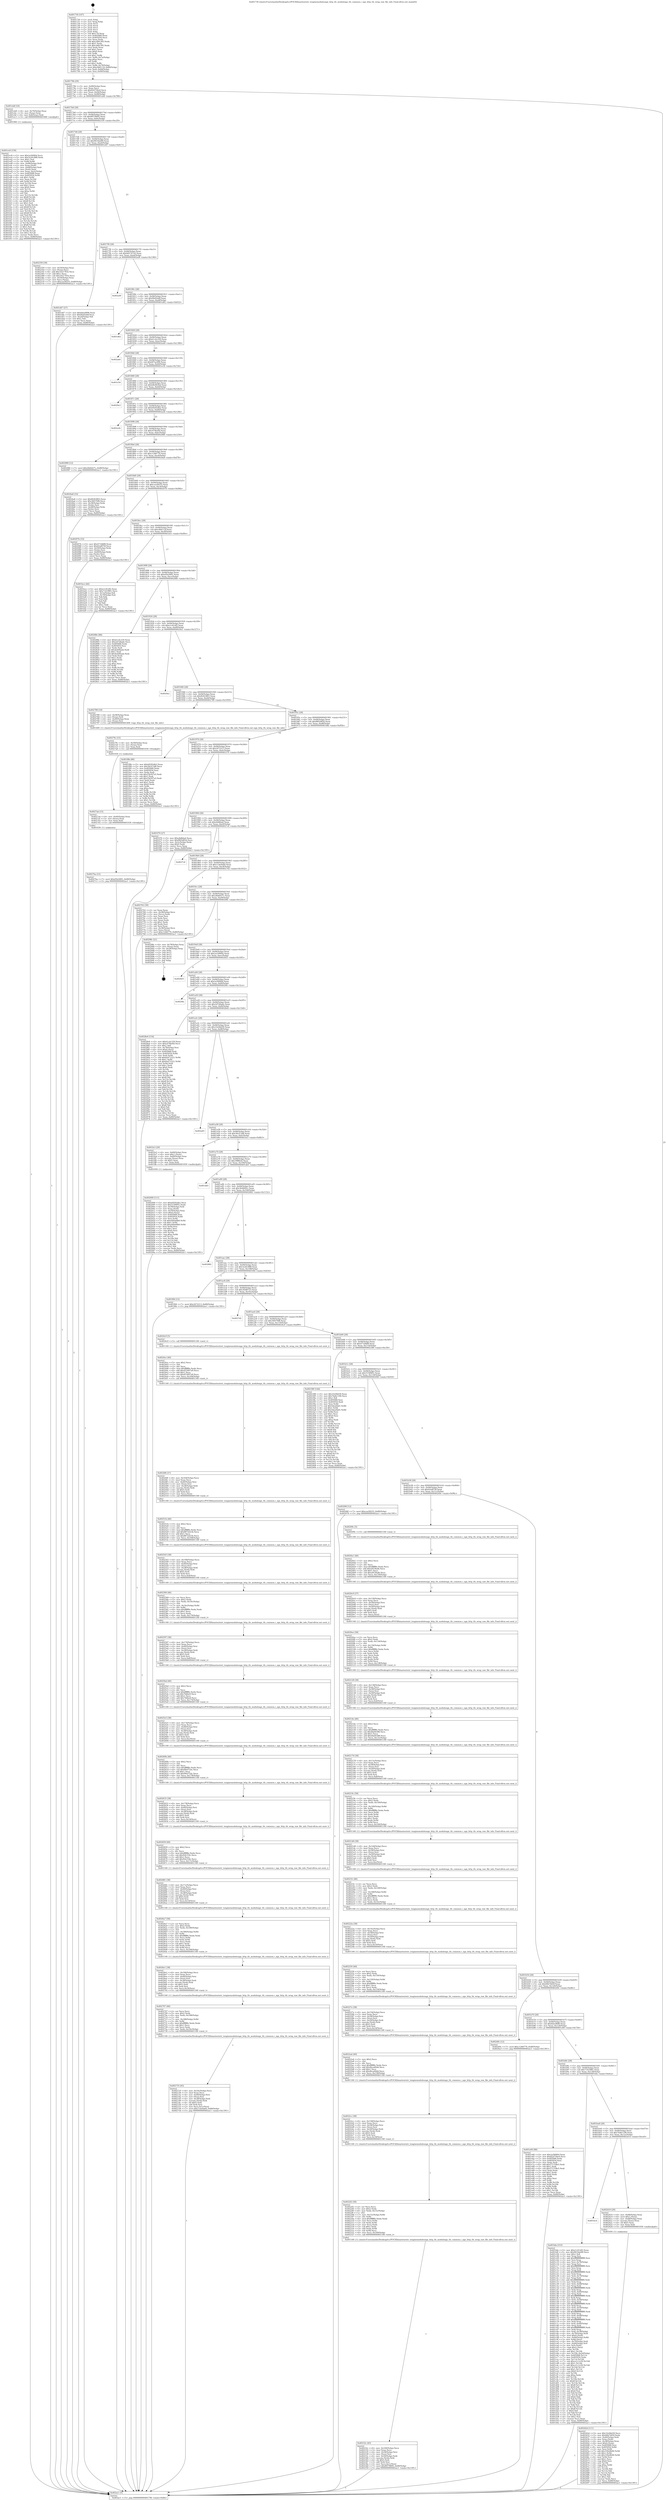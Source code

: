 digraph "0x401730" {
  label = "0x401730 (/mnt/c/Users/mathe/Desktop/tcc/POCII/binaries/extr_tenginemodulesngx_http_tfs_modulengx_tfs_common.c_ngx_http_tfs_wrap_raw_file_info_Final-ollvm.out::main(0))"
  labelloc = "t"
  node[shape=record]

  Entry [label="",width=0.3,height=0.3,shape=circle,fillcolor=black,style=filled]
  "0x40179b" [label="{
     0x40179b [29]\l
     | [instrs]\l
     &nbsp;&nbsp;0x40179b \<+3\>: mov -0x80(%rbp),%eax\l
     &nbsp;&nbsp;0x40179e \<+2\>: mov %eax,%ecx\l
     &nbsp;&nbsp;0x4017a0 \<+6\>: sub $0x82d756e4,%ecx\l
     &nbsp;&nbsp;0x4017a6 \<+6\>: mov %eax,-0x94(%rbp)\l
     &nbsp;&nbsp;0x4017ac \<+6\>: mov %ecx,-0x98(%rbp)\l
     &nbsp;&nbsp;0x4017b2 \<+6\>: je 0000000000401eb8 \<main+0x788\>\l
  }"]
  "0x401eb8" [label="{
     0x401eb8 [16]\l
     | [instrs]\l
     &nbsp;&nbsp;0x401eb8 \<+4\>: mov -0x70(%rbp),%rax\l
     &nbsp;&nbsp;0x401ebc \<+3\>: mov (%rax),%rax\l
     &nbsp;&nbsp;0x401ebf \<+4\>: mov 0x8(%rax),%rdi\l
     &nbsp;&nbsp;0x401ec3 \<+5\>: call 0000000000401060 \<atoi@plt\>\l
     | [calls]\l
     &nbsp;&nbsp;0x401060 \{1\} (unknown)\l
  }"]
  "0x4017b8" [label="{
     0x4017b8 [28]\l
     | [instrs]\l
     &nbsp;&nbsp;0x4017b8 \<+5\>: jmp 00000000004017bd \<main+0x8d\>\l
     &nbsp;&nbsp;0x4017bd \<+6\>: mov -0x94(%rbp),%eax\l
     &nbsp;&nbsp;0x4017c3 \<+5\>: sub $0x8f578695,%eax\l
     &nbsp;&nbsp;0x4017c8 \<+6\>: mov %eax,-0x9c(%rbp)\l
     &nbsp;&nbsp;0x4017ce \<+6\>: je 0000000000402359 \<main+0xc29\>\l
  }"]
  Exit [label="",width=0.3,height=0.3,shape=circle,fillcolor=black,style=filled,peripheries=2]
  "0x402359" [label="{
     0x402359 [39]\l
     | [instrs]\l
     &nbsp;&nbsp;0x402359 \<+4\>: mov -0x50(%rbp),%rax\l
     &nbsp;&nbsp;0x40235d \<+2\>: mov (%rax),%ecx\l
     &nbsp;&nbsp;0x40235f \<+6\>: add $0x1021783e,%ecx\l
     &nbsp;&nbsp;0x402365 \<+3\>: add $0x1,%ecx\l
     &nbsp;&nbsp;0x402368 \<+6\>: sub $0x1021783e,%ecx\l
     &nbsp;&nbsp;0x40236e \<+4\>: mov -0x50(%rbp),%rax\l
     &nbsp;&nbsp;0x402372 \<+2\>: mov %ecx,(%rax)\l
     &nbsp;&nbsp;0x402374 \<+7\>: movl $0xcea58255,-0x80(%rbp)\l
     &nbsp;&nbsp;0x40237b \<+5\>: jmp 0000000000402ac1 \<main+0x1391\>\l
  }"]
  "0x4017d4" [label="{
     0x4017d4 [28]\l
     | [instrs]\l
     &nbsp;&nbsp;0x4017d4 \<+5\>: jmp 00000000004017d9 \<main+0xa9\>\l
     &nbsp;&nbsp;0x4017d9 \<+6\>: mov -0x94(%rbp),%eax\l
     &nbsp;&nbsp;0x4017df \<+5\>: sub $0x9619ab99,%eax\l
     &nbsp;&nbsp;0x4017e4 \<+6\>: mov %eax,-0xa0(%rbp)\l
     &nbsp;&nbsp;0x4017ea \<+6\>: je 0000000000401d47 \<main+0x617\>\l
  }"]
  "0x4027ba" [label="{
     0x4027ba [12]\l
     | [instrs]\l
     &nbsp;&nbsp;0x4027ba \<+7\>: movl $0xd5fa5891,-0x80(%rbp)\l
     &nbsp;&nbsp;0x4027c1 \<+5\>: jmp 0000000000402ac1 \<main+0x1391\>\l
  }"]
  "0x401d47" [label="{
     0x401d47 [27]\l
     | [instrs]\l
     &nbsp;&nbsp;0x401d47 \<+5\>: mov $0x6deef696,%eax\l
     &nbsp;&nbsp;0x401d4c \<+5\>: mov $0x9fa92ddf,%ecx\l
     &nbsp;&nbsp;0x401d51 \<+3\>: mov -0x2d(%rbp),%dl\l
     &nbsp;&nbsp;0x401d54 \<+3\>: test $0x1,%dl\l
     &nbsp;&nbsp;0x401d57 \<+3\>: cmovne %ecx,%eax\l
     &nbsp;&nbsp;0x401d5a \<+3\>: mov %eax,-0x80(%rbp)\l
     &nbsp;&nbsp;0x401d5d \<+5\>: jmp 0000000000402ac1 \<main+0x1391\>\l
  }"]
  "0x4017f0" [label="{
     0x4017f0 [28]\l
     | [instrs]\l
     &nbsp;&nbsp;0x4017f0 \<+5\>: jmp 00000000004017f5 \<main+0xc5\>\l
     &nbsp;&nbsp;0x4017f5 \<+6\>: mov -0x94(%rbp),%eax\l
     &nbsp;&nbsp;0x4017fb \<+5\>: sub $0x9d5747e0,%eax\l
     &nbsp;&nbsp;0x401800 \<+6\>: mov %eax,-0xa4(%rbp)\l
     &nbsp;&nbsp;0x401806 \<+6\>: je 0000000000402a9f \<main+0x136f\>\l
  }"]
  "0x4027ab" [label="{
     0x4027ab [15]\l
     | [instrs]\l
     &nbsp;&nbsp;0x4027ab \<+4\>: mov -0x40(%rbp),%rax\l
     &nbsp;&nbsp;0x4027af \<+3\>: mov (%rax),%rax\l
     &nbsp;&nbsp;0x4027b2 \<+3\>: mov %rax,%rdi\l
     &nbsp;&nbsp;0x4027b5 \<+5\>: call 0000000000401030 \<free@plt\>\l
     | [calls]\l
     &nbsp;&nbsp;0x401030 \{1\} (unknown)\l
  }"]
  "0x402a9f" [label="{
     0x402a9f\l
  }", style=dashed]
  "0x40180c" [label="{
     0x40180c [28]\l
     | [instrs]\l
     &nbsp;&nbsp;0x40180c \<+5\>: jmp 0000000000401811 \<main+0xe1\>\l
     &nbsp;&nbsp;0x401811 \<+6\>: mov -0x94(%rbp),%eax\l
     &nbsp;&nbsp;0x401817 \<+5\>: sub $0x9fa92ddf,%eax\l
     &nbsp;&nbsp;0x40181c \<+6\>: mov %eax,-0xa8(%rbp)\l
     &nbsp;&nbsp;0x401822 \<+6\>: je 0000000000401d62 \<main+0x632\>\l
  }"]
  "0x40279c" [label="{
     0x40279c [15]\l
     | [instrs]\l
     &nbsp;&nbsp;0x40279c \<+4\>: mov -0x58(%rbp),%rax\l
     &nbsp;&nbsp;0x4027a0 \<+3\>: mov (%rax),%rax\l
     &nbsp;&nbsp;0x4027a3 \<+3\>: mov %rax,%rdi\l
     &nbsp;&nbsp;0x4027a6 \<+5\>: call 0000000000401030 \<free@plt\>\l
     | [calls]\l
     &nbsp;&nbsp;0x401030 \{1\} (unknown)\l
  }"]
  "0x401d62" [label="{
     0x401d62\l
  }", style=dashed]
  "0x401828" [label="{
     0x401828 [28]\l
     | [instrs]\l
     &nbsp;&nbsp;0x401828 \<+5\>: jmp 000000000040182d \<main+0xfd\>\l
     &nbsp;&nbsp;0x40182d \<+6\>: mov -0x94(%rbp),%eax\l
     &nbsp;&nbsp;0x401833 \<+5\>: sub $0xb1c4c220,%eax\l
     &nbsp;&nbsp;0x401838 \<+6\>: mov %eax,-0xac(%rbp)\l
     &nbsp;&nbsp;0x40183e \<+6\>: je 0000000000402ab0 \<main+0x1380\>\l
  }"]
  "0x402735" [label="{
     0x402735 [45]\l
     | [instrs]\l
     &nbsp;&nbsp;0x402735 \<+6\>: mov -0x18c(%rbp),%ecx\l
     &nbsp;&nbsp;0x40273b \<+3\>: imul %eax,%ecx\l
     &nbsp;&nbsp;0x40273e \<+4\>: mov -0x40(%rbp),%rsi\l
     &nbsp;&nbsp;0x402742 \<+3\>: mov (%rsi),%rsi\l
     &nbsp;&nbsp;0x402745 \<+4\>: mov -0x38(%rbp),%rdi\l
     &nbsp;&nbsp;0x402749 \<+3\>: movslq (%rdi),%rdi\l
     &nbsp;&nbsp;0x40274c \<+4\>: shl $0x5,%rdi\l
     &nbsp;&nbsp;0x402750 \<+3\>: add %rdi,%rsi\l
     &nbsp;&nbsp;0x402753 \<+3\>: mov %ecx,0x1c(%rsi)\l
     &nbsp;&nbsp;0x402756 \<+7\>: movl $0x11de9ab0,-0x80(%rbp)\l
     &nbsp;&nbsp;0x40275d \<+5\>: jmp 0000000000402ac1 \<main+0x1391\>\l
  }"]
  "0x402ab0" [label="{
     0x402ab0\l
  }", style=dashed]
  "0x401844" [label="{
     0x401844 [28]\l
     | [instrs]\l
     &nbsp;&nbsp;0x401844 \<+5\>: jmp 0000000000401849 \<main+0x119\>\l
     &nbsp;&nbsp;0x401849 \<+6\>: mov -0x94(%rbp),%eax\l
     &nbsp;&nbsp;0x40184f \<+5\>: sub $0xb87ac608,%eax\l
     &nbsp;&nbsp;0x401854 \<+6\>: mov %eax,-0xb0(%rbp)\l
     &nbsp;&nbsp;0x40185a \<+6\>: je 0000000000401e54 \<main+0x724\>\l
  }"]
  "0x402707" [label="{
     0x402707 [46]\l
     | [instrs]\l
     &nbsp;&nbsp;0x402707 \<+2\>: xor %ecx,%ecx\l
     &nbsp;&nbsp;0x402709 \<+5\>: mov $0x2,%edx\l
     &nbsp;&nbsp;0x40270e \<+6\>: mov %edx,-0x188(%rbp)\l
     &nbsp;&nbsp;0x402714 \<+1\>: cltd\l
     &nbsp;&nbsp;0x402715 \<+7\>: mov -0x188(%rbp),%r8d\l
     &nbsp;&nbsp;0x40271c \<+3\>: idiv %r8d\l
     &nbsp;&nbsp;0x40271f \<+6\>: imul $0xfffffffe,%edx,%edx\l
     &nbsp;&nbsp;0x402725 \<+3\>: sub $0x1,%ecx\l
     &nbsp;&nbsp;0x402728 \<+2\>: sub %ecx,%edx\l
     &nbsp;&nbsp;0x40272a \<+6\>: mov %edx,-0x18c(%rbp)\l
     &nbsp;&nbsp;0x402730 \<+5\>: call 0000000000401160 \<next_i\>\l
     | [calls]\l
     &nbsp;&nbsp;0x401160 \{1\} (/mnt/c/Users/mathe/Desktop/tcc/POCII/binaries/extr_tenginemodulesngx_http_tfs_modulengx_tfs_common.c_ngx_http_tfs_wrap_raw_file_info_Final-ollvm.out::next_i)\l
  }"]
  "0x401e54" [label="{
     0x401e54\l
  }", style=dashed]
  "0x401860" [label="{
     0x401860 [28]\l
     | [instrs]\l
     &nbsp;&nbsp;0x401860 \<+5\>: jmp 0000000000401865 \<main+0x135\>\l
     &nbsp;&nbsp;0x401865 \<+6\>: mov -0x94(%rbp),%eax\l
     &nbsp;&nbsp;0x40186b \<+5\>: sub $0xb8e9b5bd,%eax\l
     &nbsp;&nbsp;0x401870 \<+6\>: mov %eax,-0xb4(%rbp)\l
     &nbsp;&nbsp;0x401876 \<+6\>: je 00000000004029e3 \<main+0x12b3\>\l
  }"]
  "0x4026e1" [label="{
     0x4026e1 [38]\l
     | [instrs]\l
     &nbsp;&nbsp;0x4026e1 \<+6\>: mov -0x184(%rbp),%ecx\l
     &nbsp;&nbsp;0x4026e7 \<+3\>: imul %eax,%ecx\l
     &nbsp;&nbsp;0x4026ea \<+4\>: mov -0x40(%rbp),%rsi\l
     &nbsp;&nbsp;0x4026ee \<+3\>: mov (%rsi),%rsi\l
     &nbsp;&nbsp;0x4026f1 \<+4\>: mov -0x38(%rbp),%rdi\l
     &nbsp;&nbsp;0x4026f5 \<+3\>: movslq (%rdi),%rdi\l
     &nbsp;&nbsp;0x4026f8 \<+4\>: shl $0x5,%rdi\l
     &nbsp;&nbsp;0x4026fc \<+3\>: add %rdi,%rsi\l
     &nbsp;&nbsp;0x4026ff \<+3\>: mov %ecx,0x18(%rsi)\l
     &nbsp;&nbsp;0x402702 \<+5\>: call 0000000000401160 \<next_i\>\l
     | [calls]\l
     &nbsp;&nbsp;0x401160 \{1\} (/mnt/c/Users/mathe/Desktop/tcc/POCII/binaries/extr_tenginemodulesngx_http_tfs_modulengx_tfs_common.c_ngx_http_tfs_wrap_raw_file_info_Final-ollvm.out::next_i)\l
  }"]
  "0x4029e3" [label="{
     0x4029e3\l
  }", style=dashed]
  "0x40187c" [label="{
     0x40187c [28]\l
     | [instrs]\l
     &nbsp;&nbsp;0x40187c \<+5\>: jmp 0000000000401881 \<main+0x151\>\l
     &nbsp;&nbsp;0x401881 \<+6\>: mov -0x94(%rbp),%eax\l
     &nbsp;&nbsp;0x401887 \<+5\>: sub $0xb9292db2,%eax\l
     &nbsp;&nbsp;0x40188c \<+6\>: mov %eax,-0xb8(%rbp)\l
     &nbsp;&nbsp;0x401892 \<+6\>: je 0000000000402a2b \<main+0x12fb\>\l
  }"]
  "0x4026a7" [label="{
     0x4026a7 [58]\l
     | [instrs]\l
     &nbsp;&nbsp;0x4026a7 \<+2\>: xor %ecx,%ecx\l
     &nbsp;&nbsp;0x4026a9 \<+5\>: mov $0x2,%edx\l
     &nbsp;&nbsp;0x4026ae \<+6\>: mov %edx,-0x180(%rbp)\l
     &nbsp;&nbsp;0x4026b4 \<+1\>: cltd\l
     &nbsp;&nbsp;0x4026b5 \<+7\>: mov -0x180(%rbp),%r8d\l
     &nbsp;&nbsp;0x4026bc \<+3\>: idiv %r8d\l
     &nbsp;&nbsp;0x4026bf \<+6\>: imul $0xfffffffe,%edx,%edx\l
     &nbsp;&nbsp;0x4026c5 \<+3\>: mov %ecx,%r9d\l
     &nbsp;&nbsp;0x4026c8 \<+3\>: sub %edx,%r9d\l
     &nbsp;&nbsp;0x4026cb \<+2\>: mov %ecx,%edx\l
     &nbsp;&nbsp;0x4026cd \<+3\>: sub $0x1,%edx\l
     &nbsp;&nbsp;0x4026d0 \<+3\>: add %edx,%r9d\l
     &nbsp;&nbsp;0x4026d3 \<+3\>: sub %r9d,%ecx\l
     &nbsp;&nbsp;0x4026d6 \<+6\>: mov %ecx,-0x184(%rbp)\l
     &nbsp;&nbsp;0x4026dc \<+5\>: call 0000000000401160 \<next_i\>\l
     | [calls]\l
     &nbsp;&nbsp;0x401160 \{1\} (/mnt/c/Users/mathe/Desktop/tcc/POCII/binaries/extr_tenginemodulesngx_http_tfs_modulengx_tfs_common.c_ngx_http_tfs_wrap_raw_file_info_Final-ollvm.out::next_i)\l
  }"]
  "0x402a2b" [label="{
     0x402a2b\l
  }", style=dashed]
  "0x401898" [label="{
     0x401898 [28]\l
     | [instrs]\l
     &nbsp;&nbsp;0x401898 \<+5\>: jmp 000000000040189d \<main+0x16d\>\l
     &nbsp;&nbsp;0x40189d \<+6\>: mov -0x94(%rbp),%eax\l
     &nbsp;&nbsp;0x4018a3 \<+5\>: sub $0xc07fbe6d,%eax\l
     &nbsp;&nbsp;0x4018a8 \<+6\>: mov %eax,-0xbc(%rbp)\l
     &nbsp;&nbsp;0x4018ae \<+6\>: je 0000000000402980 \<main+0x1250\>\l
  }"]
  "0x402681" [label="{
     0x402681 [38]\l
     | [instrs]\l
     &nbsp;&nbsp;0x402681 \<+6\>: mov -0x17c(%rbp),%ecx\l
     &nbsp;&nbsp;0x402687 \<+3\>: imul %eax,%ecx\l
     &nbsp;&nbsp;0x40268a \<+4\>: mov -0x40(%rbp),%rsi\l
     &nbsp;&nbsp;0x40268e \<+3\>: mov (%rsi),%rsi\l
     &nbsp;&nbsp;0x402691 \<+4\>: mov -0x38(%rbp),%rdi\l
     &nbsp;&nbsp;0x402695 \<+3\>: movslq (%rdi),%rdi\l
     &nbsp;&nbsp;0x402698 \<+4\>: shl $0x5,%rdi\l
     &nbsp;&nbsp;0x40269c \<+3\>: add %rdi,%rsi\l
     &nbsp;&nbsp;0x40269f \<+3\>: mov %ecx,0x14(%rsi)\l
     &nbsp;&nbsp;0x4026a2 \<+5\>: call 0000000000401160 \<next_i\>\l
     | [calls]\l
     &nbsp;&nbsp;0x401160 \{1\} (/mnt/c/Users/mathe/Desktop/tcc/POCII/binaries/extr_tenginemodulesngx_http_tfs_modulengx_tfs_common.c_ngx_http_tfs_wrap_raw_file_info_Final-ollvm.out::next_i)\l
  }"]
  "0x402980" [label="{
     0x402980 [12]\l
     | [instrs]\l
     &nbsp;&nbsp;0x402980 \<+7\>: movl $0x28d4427c,-0x80(%rbp)\l
     &nbsp;&nbsp;0x402987 \<+5\>: jmp 0000000000402ac1 \<main+0x1391\>\l
  }"]
  "0x4018b4" [label="{
     0x4018b4 [28]\l
     | [instrs]\l
     &nbsp;&nbsp;0x4018b4 \<+5\>: jmp 00000000004018b9 \<main+0x189\>\l
     &nbsp;&nbsp;0x4018b9 \<+6\>: mov -0x94(%rbp),%eax\l
     &nbsp;&nbsp;0x4018bf \<+5\>: sub $0xc1266770,%eax\l
     &nbsp;&nbsp;0x4018c4 \<+6\>: mov %eax,-0xc0(%rbp)\l
     &nbsp;&nbsp;0x4018ca \<+6\>: je 00000000004024a8 \<main+0xd78\>\l
  }"]
  "0x402659" [label="{
     0x402659 [40]\l
     | [instrs]\l
     &nbsp;&nbsp;0x402659 \<+5\>: mov $0x2,%ecx\l
     &nbsp;&nbsp;0x40265e \<+1\>: cltd\l
     &nbsp;&nbsp;0x40265f \<+2\>: idiv %ecx\l
     &nbsp;&nbsp;0x402661 \<+6\>: imul $0xfffffffe,%edx,%ecx\l
     &nbsp;&nbsp;0x402667 \<+6\>: sub $0x92fc55fc,%ecx\l
     &nbsp;&nbsp;0x40266d \<+3\>: add $0x1,%ecx\l
     &nbsp;&nbsp;0x402670 \<+6\>: add $0x92fc55fc,%ecx\l
     &nbsp;&nbsp;0x402676 \<+6\>: mov %ecx,-0x17c(%rbp)\l
     &nbsp;&nbsp;0x40267c \<+5\>: call 0000000000401160 \<next_i\>\l
     | [calls]\l
     &nbsp;&nbsp;0x401160 \{1\} (/mnt/c/Users/mathe/Desktop/tcc/POCII/binaries/extr_tenginemodulesngx_http_tfs_modulengx_tfs_common.c_ngx_http_tfs_wrap_raw_file_info_Final-ollvm.out::next_i)\l
  }"]
  "0x4024a8" [label="{
     0x4024a8 [33]\l
     | [instrs]\l
     &nbsp;&nbsp;0x4024a8 \<+5\>: mov $0xf6263803,%eax\l
     &nbsp;&nbsp;0x4024ad \<+5\>: mov $0x3fd570f8,%ecx\l
     &nbsp;&nbsp;0x4024b2 \<+4\>: mov -0x38(%rbp),%rdx\l
     &nbsp;&nbsp;0x4024b6 \<+2\>: mov (%rdx),%esi\l
     &nbsp;&nbsp;0x4024b8 \<+4\>: mov -0x48(%rbp),%rdx\l
     &nbsp;&nbsp;0x4024bc \<+2\>: cmp (%rdx),%esi\l
     &nbsp;&nbsp;0x4024be \<+3\>: cmovl %ecx,%eax\l
     &nbsp;&nbsp;0x4024c1 \<+3\>: mov %eax,-0x80(%rbp)\l
     &nbsp;&nbsp;0x4024c4 \<+5\>: jmp 0000000000402ac1 \<main+0x1391\>\l
  }"]
  "0x4018d0" [label="{
     0x4018d0 [28]\l
     | [instrs]\l
     &nbsp;&nbsp;0x4018d0 \<+5\>: jmp 00000000004018d5 \<main+0x1a5\>\l
     &nbsp;&nbsp;0x4018d5 \<+6\>: mov -0x94(%rbp),%eax\l
     &nbsp;&nbsp;0x4018db \<+5\>: sub $0xcea58255,%eax\l
     &nbsp;&nbsp;0x4018e0 \<+6\>: mov %eax,-0xc4(%rbp)\l
     &nbsp;&nbsp;0x4018e6 \<+6\>: je 000000000040207b \<main+0x94b\>\l
  }"]
  "0x402633" [label="{
     0x402633 [38]\l
     | [instrs]\l
     &nbsp;&nbsp;0x402633 \<+6\>: mov -0x178(%rbp),%ecx\l
     &nbsp;&nbsp;0x402639 \<+3\>: imul %eax,%ecx\l
     &nbsp;&nbsp;0x40263c \<+4\>: mov -0x40(%rbp),%rsi\l
     &nbsp;&nbsp;0x402640 \<+3\>: mov (%rsi),%rsi\l
     &nbsp;&nbsp;0x402643 \<+4\>: mov -0x38(%rbp),%rdi\l
     &nbsp;&nbsp;0x402647 \<+3\>: movslq (%rdi),%rdi\l
     &nbsp;&nbsp;0x40264a \<+4\>: shl $0x5,%rdi\l
     &nbsp;&nbsp;0x40264e \<+3\>: add %rdi,%rsi\l
     &nbsp;&nbsp;0x402651 \<+3\>: mov %ecx,0x10(%rsi)\l
     &nbsp;&nbsp;0x402654 \<+5\>: call 0000000000401160 \<next_i\>\l
     | [calls]\l
     &nbsp;&nbsp;0x401160 \{1\} (/mnt/c/Users/mathe/Desktop/tcc/POCII/binaries/extr_tenginemodulesngx_http_tfs_modulengx_tfs_common.c_ngx_http_tfs_wrap_raw_file_info_Final-ollvm.out::next_i)\l
  }"]
  "0x40207b" [label="{
     0x40207b [33]\l
     | [instrs]\l
     &nbsp;&nbsp;0x40207b \<+5\>: mov $0x471fd6f8,%eax\l
     &nbsp;&nbsp;0x402080 \<+5\>: mov $0x62a8f70f,%ecx\l
     &nbsp;&nbsp;0x402085 \<+4\>: mov -0x50(%rbp),%rdx\l
     &nbsp;&nbsp;0x402089 \<+2\>: mov (%rdx),%esi\l
     &nbsp;&nbsp;0x40208b \<+4\>: mov -0x60(%rbp),%rdx\l
     &nbsp;&nbsp;0x40208f \<+2\>: cmp (%rdx),%esi\l
     &nbsp;&nbsp;0x402091 \<+3\>: cmovl %ecx,%eax\l
     &nbsp;&nbsp;0x402094 \<+3\>: mov %eax,-0x80(%rbp)\l
     &nbsp;&nbsp;0x402097 \<+5\>: jmp 0000000000402ac1 \<main+0x1391\>\l
  }"]
  "0x4018ec" [label="{
     0x4018ec [28]\l
     | [instrs]\l
     &nbsp;&nbsp;0x4018ec \<+5\>: jmp 00000000004018f1 \<main+0x1c1\>\l
     &nbsp;&nbsp;0x4018f1 \<+6\>: mov -0x94(%rbp),%eax\l
     &nbsp;&nbsp;0x4018f7 \<+5\>: sub $0xcfb8112f,%eax\l
     &nbsp;&nbsp;0x4018fc \<+6\>: mov %eax,-0xc8(%rbp)\l
     &nbsp;&nbsp;0x401902 \<+6\>: je 0000000000401bce \<main+0x49e\>\l
  }"]
  "0x40260b" [label="{
     0x40260b [40]\l
     | [instrs]\l
     &nbsp;&nbsp;0x40260b \<+5\>: mov $0x2,%ecx\l
     &nbsp;&nbsp;0x402610 \<+1\>: cltd\l
     &nbsp;&nbsp;0x402611 \<+2\>: idiv %ecx\l
     &nbsp;&nbsp;0x402613 \<+6\>: imul $0xfffffffe,%edx,%ecx\l
     &nbsp;&nbsp;0x402619 \<+6\>: sub $0x99ef72dc,%ecx\l
     &nbsp;&nbsp;0x40261f \<+3\>: add $0x1,%ecx\l
     &nbsp;&nbsp;0x402622 \<+6\>: add $0x99ef72dc,%ecx\l
     &nbsp;&nbsp;0x402628 \<+6\>: mov %ecx,-0x178(%rbp)\l
     &nbsp;&nbsp;0x40262e \<+5\>: call 0000000000401160 \<next_i\>\l
     | [calls]\l
     &nbsp;&nbsp;0x401160 \{1\} (/mnt/c/Users/mathe/Desktop/tcc/POCII/binaries/extr_tenginemodulesngx_http_tfs_modulengx_tfs_common.c_ngx_http_tfs_wrap_raw_file_info_Final-ollvm.out::next_i)\l
  }"]
  "0x401bce" [label="{
     0x401bce [44]\l
     | [instrs]\l
     &nbsp;&nbsp;0x401bce \<+5\>: mov $0xe1c61df2,%eax\l
     &nbsp;&nbsp;0x401bd3 \<+5\>: mov $0x7141f961,%ecx\l
     &nbsp;&nbsp;0x401bd8 \<+3\>: mov -0x7a(%rbp),%dl\l
     &nbsp;&nbsp;0x401bdb \<+4\>: mov -0x79(%rbp),%sil\l
     &nbsp;&nbsp;0x401bdf \<+3\>: mov %dl,%dil\l
     &nbsp;&nbsp;0x401be2 \<+3\>: and %sil,%dil\l
     &nbsp;&nbsp;0x401be5 \<+3\>: xor %sil,%dl\l
     &nbsp;&nbsp;0x401be8 \<+3\>: or %dl,%dil\l
     &nbsp;&nbsp;0x401beb \<+4\>: test $0x1,%dil\l
     &nbsp;&nbsp;0x401bef \<+3\>: cmovne %ecx,%eax\l
     &nbsp;&nbsp;0x401bf2 \<+3\>: mov %eax,-0x80(%rbp)\l
     &nbsp;&nbsp;0x401bf5 \<+5\>: jmp 0000000000402ac1 \<main+0x1391\>\l
  }"]
  "0x401908" [label="{
     0x401908 [28]\l
     | [instrs]\l
     &nbsp;&nbsp;0x401908 \<+5\>: jmp 000000000040190d \<main+0x1dd\>\l
     &nbsp;&nbsp;0x40190d \<+6\>: mov -0x94(%rbp),%eax\l
     &nbsp;&nbsp;0x401913 \<+5\>: sub $0xd5fa5891,%eax\l
     &nbsp;&nbsp;0x401918 \<+6\>: mov %eax,-0xcc(%rbp)\l
     &nbsp;&nbsp;0x40191e \<+6\>: je 000000000040288e \<main+0x115e\>\l
  }"]
  "0x402ac1" [label="{
     0x402ac1 [5]\l
     | [instrs]\l
     &nbsp;&nbsp;0x402ac1 \<+5\>: jmp 000000000040179b \<main+0x6b\>\l
  }"]
  "0x401730" [label="{
     0x401730 [107]\l
     | [instrs]\l
     &nbsp;&nbsp;0x401730 \<+1\>: push %rbp\l
     &nbsp;&nbsp;0x401731 \<+3\>: mov %rsp,%rbp\l
     &nbsp;&nbsp;0x401734 \<+2\>: push %r15\l
     &nbsp;&nbsp;0x401736 \<+2\>: push %r14\l
     &nbsp;&nbsp;0x401738 \<+2\>: push %r13\l
     &nbsp;&nbsp;0x40173a \<+2\>: push %r12\l
     &nbsp;&nbsp;0x40173c \<+1\>: push %rbx\l
     &nbsp;&nbsp;0x40173d \<+7\>: sub $0x178,%rsp\l
     &nbsp;&nbsp;0x401744 \<+7\>: mov 0x405068,%eax\l
     &nbsp;&nbsp;0x40174b \<+7\>: mov 0x405054,%ecx\l
     &nbsp;&nbsp;0x401752 \<+2\>: mov %eax,%edx\l
     &nbsp;&nbsp;0x401754 \<+6\>: add $0xcd0fc385,%edx\l
     &nbsp;&nbsp;0x40175a \<+3\>: sub $0x1,%edx\l
     &nbsp;&nbsp;0x40175d \<+6\>: sub $0xcd0fc385,%edx\l
     &nbsp;&nbsp;0x401763 \<+3\>: imul %edx,%eax\l
     &nbsp;&nbsp;0x401766 \<+3\>: and $0x1,%eax\l
     &nbsp;&nbsp;0x401769 \<+3\>: cmp $0x0,%eax\l
     &nbsp;&nbsp;0x40176c \<+4\>: sete %r8b\l
     &nbsp;&nbsp;0x401770 \<+4\>: and $0x1,%r8b\l
     &nbsp;&nbsp;0x401774 \<+4\>: mov %r8b,-0x7a(%rbp)\l
     &nbsp;&nbsp;0x401778 \<+3\>: cmp $0xa,%ecx\l
     &nbsp;&nbsp;0x40177b \<+4\>: setl %r8b\l
     &nbsp;&nbsp;0x40177f \<+4\>: and $0x1,%r8b\l
     &nbsp;&nbsp;0x401783 \<+4\>: mov %r8b,-0x79(%rbp)\l
     &nbsp;&nbsp;0x401787 \<+7\>: movl $0xcfb8112f,-0x80(%rbp)\l
     &nbsp;&nbsp;0x40178e \<+6\>: mov %edi,-0x84(%rbp)\l
     &nbsp;&nbsp;0x401794 \<+7\>: mov %rsi,-0x90(%rbp)\l
  }"]
  "0x4025e5" [label="{
     0x4025e5 [38]\l
     | [instrs]\l
     &nbsp;&nbsp;0x4025e5 \<+6\>: mov -0x174(%rbp),%ecx\l
     &nbsp;&nbsp;0x4025eb \<+3\>: imul %eax,%ecx\l
     &nbsp;&nbsp;0x4025ee \<+4\>: mov -0x40(%rbp),%rsi\l
     &nbsp;&nbsp;0x4025f2 \<+3\>: mov (%rsi),%rsi\l
     &nbsp;&nbsp;0x4025f5 \<+4\>: mov -0x38(%rbp),%rdi\l
     &nbsp;&nbsp;0x4025f9 \<+3\>: movslq (%rdi),%rdi\l
     &nbsp;&nbsp;0x4025fc \<+4\>: shl $0x5,%rdi\l
     &nbsp;&nbsp;0x402600 \<+3\>: add %rdi,%rsi\l
     &nbsp;&nbsp;0x402603 \<+3\>: mov %ecx,0xc(%rsi)\l
     &nbsp;&nbsp;0x402606 \<+5\>: call 0000000000401160 \<next_i\>\l
     | [calls]\l
     &nbsp;&nbsp;0x401160 \{1\} (/mnt/c/Users/mathe/Desktop/tcc/POCII/binaries/extr_tenginemodulesngx_http_tfs_modulengx_tfs_common.c_ngx_http_tfs_wrap_raw_file_info_Final-ollvm.out::next_i)\l
  }"]
  "0x40288e" [label="{
     0x40288e [88]\l
     | [instrs]\l
     &nbsp;&nbsp;0x40288e \<+5\>: mov $0xb1c4c220,%eax\l
     &nbsp;&nbsp;0x402893 \<+5\>: mov $0x2d7d4ade,%ecx\l
     &nbsp;&nbsp;0x402898 \<+7\>: mov 0x405068,%edx\l
     &nbsp;&nbsp;0x40289f \<+7\>: mov 0x405054,%esi\l
     &nbsp;&nbsp;0x4028a6 \<+2\>: mov %edx,%edi\l
     &nbsp;&nbsp;0x4028a8 \<+6\>: sub $0x4eb06aab,%edi\l
     &nbsp;&nbsp;0x4028ae \<+3\>: sub $0x1,%edi\l
     &nbsp;&nbsp;0x4028b1 \<+6\>: add $0x4eb06aab,%edi\l
     &nbsp;&nbsp;0x4028b7 \<+3\>: imul %edi,%edx\l
     &nbsp;&nbsp;0x4028ba \<+3\>: and $0x1,%edx\l
     &nbsp;&nbsp;0x4028bd \<+3\>: cmp $0x0,%edx\l
     &nbsp;&nbsp;0x4028c0 \<+4\>: sete %r8b\l
     &nbsp;&nbsp;0x4028c4 \<+3\>: cmp $0xa,%esi\l
     &nbsp;&nbsp;0x4028c7 \<+4\>: setl %r9b\l
     &nbsp;&nbsp;0x4028cb \<+3\>: mov %r8b,%r10b\l
     &nbsp;&nbsp;0x4028ce \<+3\>: and %r9b,%r10b\l
     &nbsp;&nbsp;0x4028d1 \<+3\>: xor %r9b,%r8b\l
     &nbsp;&nbsp;0x4028d4 \<+3\>: or %r8b,%r10b\l
     &nbsp;&nbsp;0x4028d7 \<+4\>: test $0x1,%r10b\l
     &nbsp;&nbsp;0x4028db \<+3\>: cmovne %ecx,%eax\l
     &nbsp;&nbsp;0x4028de \<+3\>: mov %eax,-0x80(%rbp)\l
     &nbsp;&nbsp;0x4028e1 \<+5\>: jmp 0000000000402ac1 \<main+0x1391\>\l
  }"]
  "0x401924" [label="{
     0x401924 [28]\l
     | [instrs]\l
     &nbsp;&nbsp;0x401924 \<+5\>: jmp 0000000000401929 \<main+0x1f9\>\l
     &nbsp;&nbsp;0x401929 \<+6\>: mov -0x94(%rbp),%eax\l
     &nbsp;&nbsp;0x40192f \<+5\>: sub $0xe1c61df2,%eax\l
     &nbsp;&nbsp;0x401934 \<+6\>: mov %eax,-0xd0(%rbp)\l
     &nbsp;&nbsp;0x40193a \<+6\>: je 00000000004029a1 \<main+0x1271\>\l
  }"]
  "0x4025bd" [label="{
     0x4025bd [40]\l
     | [instrs]\l
     &nbsp;&nbsp;0x4025bd \<+5\>: mov $0x2,%ecx\l
     &nbsp;&nbsp;0x4025c2 \<+1\>: cltd\l
     &nbsp;&nbsp;0x4025c3 \<+2\>: idiv %ecx\l
     &nbsp;&nbsp;0x4025c5 \<+6\>: imul $0xfffffffe,%edx,%ecx\l
     &nbsp;&nbsp;0x4025cb \<+6\>: sub $0x7b6be9,%ecx\l
     &nbsp;&nbsp;0x4025d1 \<+3\>: add $0x1,%ecx\l
     &nbsp;&nbsp;0x4025d4 \<+6\>: add $0x7b6be9,%ecx\l
     &nbsp;&nbsp;0x4025da \<+6\>: mov %ecx,-0x174(%rbp)\l
     &nbsp;&nbsp;0x4025e0 \<+5\>: call 0000000000401160 \<next_i\>\l
     | [calls]\l
     &nbsp;&nbsp;0x401160 \{1\} (/mnt/c/Users/mathe/Desktop/tcc/POCII/binaries/extr_tenginemodulesngx_http_tfs_modulengx_tfs_common.c_ngx_http_tfs_wrap_raw_file_info_Final-ollvm.out::next_i)\l
  }"]
  "0x4029a1" [label="{
     0x4029a1\l
  }", style=dashed]
  "0x401940" [label="{
     0x401940 [28]\l
     | [instrs]\l
     &nbsp;&nbsp;0x401940 \<+5\>: jmp 0000000000401945 \<main+0x215\>\l
     &nbsp;&nbsp;0x401945 \<+6\>: mov -0x94(%rbp),%eax\l
     &nbsp;&nbsp;0x40194b \<+5\>: sub $0xf6263803,%eax\l
     &nbsp;&nbsp;0x401950 \<+6\>: mov %eax,-0xd4(%rbp)\l
     &nbsp;&nbsp;0x401956 \<+6\>: je 0000000000402789 \<main+0x1059\>\l
  }"]
  "0x402597" [label="{
     0x402597 [38]\l
     | [instrs]\l
     &nbsp;&nbsp;0x402597 \<+6\>: mov -0x170(%rbp),%ecx\l
     &nbsp;&nbsp;0x40259d \<+3\>: imul %eax,%ecx\l
     &nbsp;&nbsp;0x4025a0 \<+4\>: mov -0x40(%rbp),%rsi\l
     &nbsp;&nbsp;0x4025a4 \<+3\>: mov (%rsi),%rsi\l
     &nbsp;&nbsp;0x4025a7 \<+4\>: mov -0x38(%rbp),%rdi\l
     &nbsp;&nbsp;0x4025ab \<+3\>: movslq (%rdi),%rdi\l
     &nbsp;&nbsp;0x4025ae \<+4\>: shl $0x5,%rdi\l
     &nbsp;&nbsp;0x4025b2 \<+3\>: add %rdi,%rsi\l
     &nbsp;&nbsp;0x4025b5 \<+3\>: mov %ecx,0x8(%rsi)\l
     &nbsp;&nbsp;0x4025b8 \<+5\>: call 0000000000401160 \<next_i\>\l
     | [calls]\l
     &nbsp;&nbsp;0x401160 \{1\} (/mnt/c/Users/mathe/Desktop/tcc/POCII/binaries/extr_tenginemodulesngx_http_tfs_modulengx_tfs_common.c_ngx_http_tfs_wrap_raw_file_info_Final-ollvm.out::next_i)\l
  }"]
  "0x402789" [label="{
     0x402789 [19]\l
     | [instrs]\l
     &nbsp;&nbsp;0x402789 \<+4\>: mov -0x58(%rbp),%rax\l
     &nbsp;&nbsp;0x40278d \<+3\>: mov (%rax),%rdi\l
     &nbsp;&nbsp;0x402790 \<+4\>: mov -0x40(%rbp),%rax\l
     &nbsp;&nbsp;0x402794 \<+3\>: mov (%rax),%rsi\l
     &nbsp;&nbsp;0x402797 \<+5\>: call 0000000000401400 \<ngx_http_tfs_wrap_raw_file_info\>\l
     | [calls]\l
     &nbsp;&nbsp;0x401400 \{1\} (/mnt/c/Users/mathe/Desktop/tcc/POCII/binaries/extr_tenginemodulesngx_http_tfs_modulengx_tfs_common.c_ngx_http_tfs_wrap_raw_file_info_Final-ollvm.out::ngx_http_tfs_wrap_raw_file_info)\l
  }"]
  "0x40195c" [label="{
     0x40195c [28]\l
     | [instrs]\l
     &nbsp;&nbsp;0x40195c \<+5\>: jmp 0000000000401961 \<main+0x231\>\l
     &nbsp;&nbsp;0x401961 \<+6\>: mov -0x94(%rbp),%eax\l
     &nbsp;&nbsp;0x401967 \<+5\>: sub $0xf865d85d,%eax\l
     &nbsp;&nbsp;0x40196c \<+6\>: mov %eax,-0xd8(%rbp)\l
     &nbsp;&nbsp;0x401972 \<+6\>: je 0000000000401f8b \<main+0x85b\>\l
  }"]
  "0x402569" [label="{
     0x402569 [46]\l
     | [instrs]\l
     &nbsp;&nbsp;0x402569 \<+2\>: xor %ecx,%ecx\l
     &nbsp;&nbsp;0x40256b \<+5\>: mov $0x2,%edx\l
     &nbsp;&nbsp;0x402570 \<+6\>: mov %edx,-0x16c(%rbp)\l
     &nbsp;&nbsp;0x402576 \<+1\>: cltd\l
     &nbsp;&nbsp;0x402577 \<+7\>: mov -0x16c(%rbp),%r8d\l
     &nbsp;&nbsp;0x40257e \<+3\>: idiv %r8d\l
     &nbsp;&nbsp;0x402581 \<+6\>: imul $0xfffffffe,%edx,%edx\l
     &nbsp;&nbsp;0x402587 \<+3\>: sub $0x1,%ecx\l
     &nbsp;&nbsp;0x40258a \<+2\>: sub %ecx,%edx\l
     &nbsp;&nbsp;0x40258c \<+6\>: mov %edx,-0x170(%rbp)\l
     &nbsp;&nbsp;0x402592 \<+5\>: call 0000000000401160 \<next_i\>\l
     | [calls]\l
     &nbsp;&nbsp;0x401160 \{1\} (/mnt/c/Users/mathe/Desktop/tcc/POCII/binaries/extr_tenginemodulesngx_http_tfs_modulengx_tfs_common.c_ngx_http_tfs_wrap_raw_file_info_Final-ollvm.out::next_i)\l
  }"]
  "0x401f8b" [label="{
     0x401f8b [88]\l
     | [instrs]\l
     &nbsp;&nbsp;0x401f8b \<+5\>: mov $0xb9292db2,%eax\l
     &nbsp;&nbsp;0x401f90 \<+5\>: mov $0x36cf13d8,%ecx\l
     &nbsp;&nbsp;0x401f95 \<+7\>: mov 0x405068,%edx\l
     &nbsp;&nbsp;0x401f9c \<+7\>: mov 0x405054,%esi\l
     &nbsp;&nbsp;0x401fa3 \<+2\>: mov %edx,%edi\l
     &nbsp;&nbsp;0x401fa5 \<+6\>: sub $0x25b507a5,%edi\l
     &nbsp;&nbsp;0x401fab \<+3\>: sub $0x1,%edi\l
     &nbsp;&nbsp;0x401fae \<+6\>: add $0x25b507a5,%edi\l
     &nbsp;&nbsp;0x401fb4 \<+3\>: imul %edi,%edx\l
     &nbsp;&nbsp;0x401fb7 \<+3\>: and $0x1,%edx\l
     &nbsp;&nbsp;0x401fba \<+3\>: cmp $0x0,%edx\l
     &nbsp;&nbsp;0x401fbd \<+4\>: sete %r8b\l
     &nbsp;&nbsp;0x401fc1 \<+3\>: cmp $0xa,%esi\l
     &nbsp;&nbsp;0x401fc4 \<+4\>: setl %r9b\l
     &nbsp;&nbsp;0x401fc8 \<+3\>: mov %r8b,%r10b\l
     &nbsp;&nbsp;0x401fcb \<+3\>: and %r9b,%r10b\l
     &nbsp;&nbsp;0x401fce \<+3\>: xor %r9b,%r8b\l
     &nbsp;&nbsp;0x401fd1 \<+3\>: or %r8b,%r10b\l
     &nbsp;&nbsp;0x401fd4 \<+4\>: test $0x1,%r10b\l
     &nbsp;&nbsp;0x401fd8 \<+3\>: cmovne %ecx,%eax\l
     &nbsp;&nbsp;0x401fdb \<+3\>: mov %eax,-0x80(%rbp)\l
     &nbsp;&nbsp;0x401fde \<+5\>: jmp 0000000000402ac1 \<main+0x1391\>\l
  }"]
  "0x401978" [label="{
     0x401978 [28]\l
     | [instrs]\l
     &nbsp;&nbsp;0x401978 \<+5\>: jmp 000000000040197d \<main+0x24d\>\l
     &nbsp;&nbsp;0x40197d \<+6\>: mov -0x94(%rbp),%eax\l
     &nbsp;&nbsp;0x401983 \<+5\>: sub $0x2472213,%eax\l
     &nbsp;&nbsp;0x401988 \<+6\>: mov %eax,-0xdc(%rbp)\l
     &nbsp;&nbsp;0x40198e \<+6\>: je 0000000000401f70 \<main+0x840\>\l
  }"]
  "0x402543" [label="{
     0x402543 [38]\l
     | [instrs]\l
     &nbsp;&nbsp;0x402543 \<+6\>: mov -0x168(%rbp),%ecx\l
     &nbsp;&nbsp;0x402549 \<+3\>: imul %eax,%ecx\l
     &nbsp;&nbsp;0x40254c \<+4\>: mov -0x40(%rbp),%rsi\l
     &nbsp;&nbsp;0x402550 \<+3\>: mov (%rsi),%rsi\l
     &nbsp;&nbsp;0x402553 \<+4\>: mov -0x38(%rbp),%rdi\l
     &nbsp;&nbsp;0x402557 \<+3\>: movslq (%rdi),%rdi\l
     &nbsp;&nbsp;0x40255a \<+4\>: shl $0x5,%rdi\l
     &nbsp;&nbsp;0x40255e \<+3\>: add %rdi,%rsi\l
     &nbsp;&nbsp;0x402561 \<+3\>: mov %ecx,0x4(%rsi)\l
     &nbsp;&nbsp;0x402564 \<+5\>: call 0000000000401160 \<next_i\>\l
     | [calls]\l
     &nbsp;&nbsp;0x401160 \{1\} (/mnt/c/Users/mathe/Desktop/tcc/POCII/binaries/extr_tenginemodulesngx_http_tfs_modulengx_tfs_common.c_ngx_http_tfs_wrap_raw_file_info_Final-ollvm.out::next_i)\l
  }"]
  "0x401f70" [label="{
     0x401f70 [27]\l
     | [instrs]\l
     &nbsp;&nbsp;0x401f70 \<+5\>: mov $0xe8d8da4,%eax\l
     &nbsp;&nbsp;0x401f75 \<+5\>: mov $0xf865d85d,%ecx\l
     &nbsp;&nbsp;0x401f7a \<+3\>: mov -0x2c(%rbp),%edx\l
     &nbsp;&nbsp;0x401f7d \<+3\>: cmp $0x0,%edx\l
     &nbsp;&nbsp;0x401f80 \<+3\>: cmove %ecx,%eax\l
     &nbsp;&nbsp;0x401f83 \<+3\>: mov %eax,-0x80(%rbp)\l
     &nbsp;&nbsp;0x401f86 \<+5\>: jmp 0000000000402ac1 \<main+0x1391\>\l
  }"]
  "0x401994" [label="{
     0x401994 [28]\l
     | [instrs]\l
     &nbsp;&nbsp;0x401994 \<+5\>: jmp 0000000000401999 \<main+0x269\>\l
     &nbsp;&nbsp;0x401999 \<+6\>: mov -0x94(%rbp),%eax\l
     &nbsp;&nbsp;0x40199f \<+5\>: sub $0xe8d8da4,%eax\l
     &nbsp;&nbsp;0x4019a4 \<+6\>: mov %eax,-0xe0(%rbp)\l
     &nbsp;&nbsp;0x4019aa \<+6\>: je 00000000004027c6 \<main+0x1096\>\l
  }"]
  "0x40251b" [label="{
     0x40251b [40]\l
     | [instrs]\l
     &nbsp;&nbsp;0x40251b \<+5\>: mov $0x2,%ecx\l
     &nbsp;&nbsp;0x402520 \<+1\>: cltd\l
     &nbsp;&nbsp;0x402521 \<+2\>: idiv %ecx\l
     &nbsp;&nbsp;0x402523 \<+6\>: imul $0xfffffffe,%edx,%ecx\l
     &nbsp;&nbsp;0x402529 \<+6\>: add $0x8872d23b,%ecx\l
     &nbsp;&nbsp;0x40252f \<+3\>: add $0x1,%ecx\l
     &nbsp;&nbsp;0x402532 \<+6\>: sub $0x8872d23b,%ecx\l
     &nbsp;&nbsp;0x402538 \<+6\>: mov %ecx,-0x168(%rbp)\l
     &nbsp;&nbsp;0x40253e \<+5\>: call 0000000000401160 \<next_i\>\l
     | [calls]\l
     &nbsp;&nbsp;0x401160 \{1\} (/mnt/c/Users/mathe/Desktop/tcc/POCII/binaries/extr_tenginemodulesngx_http_tfs_modulengx_tfs_common.c_ngx_http_tfs_wrap_raw_file_info_Final-ollvm.out::next_i)\l
  }"]
  "0x4027c6" [label="{
     0x4027c6\l
  }", style=dashed]
  "0x4019b0" [label="{
     0x4019b0 [28]\l
     | [instrs]\l
     &nbsp;&nbsp;0x4019b0 \<+5\>: jmp 00000000004019b5 \<main+0x285\>\l
     &nbsp;&nbsp;0x4019b5 \<+6\>: mov -0x94(%rbp),%eax\l
     &nbsp;&nbsp;0x4019bb \<+5\>: sub $0x11de9ab0,%eax\l
     &nbsp;&nbsp;0x4019c0 \<+6\>: mov %eax,-0xe4(%rbp)\l
     &nbsp;&nbsp;0x4019c6 \<+6\>: je 0000000000402762 \<main+0x1032\>\l
  }"]
  "0x4024f6" [label="{
     0x4024f6 [37]\l
     | [instrs]\l
     &nbsp;&nbsp;0x4024f6 \<+6\>: mov -0x164(%rbp),%ecx\l
     &nbsp;&nbsp;0x4024fc \<+3\>: imul %eax,%ecx\l
     &nbsp;&nbsp;0x4024ff \<+4\>: mov -0x40(%rbp),%rsi\l
     &nbsp;&nbsp;0x402503 \<+3\>: mov (%rsi),%rsi\l
     &nbsp;&nbsp;0x402506 \<+4\>: mov -0x38(%rbp),%rdi\l
     &nbsp;&nbsp;0x40250a \<+3\>: movslq (%rdi),%rdi\l
     &nbsp;&nbsp;0x40250d \<+4\>: shl $0x5,%rdi\l
     &nbsp;&nbsp;0x402511 \<+3\>: add %rdi,%rsi\l
     &nbsp;&nbsp;0x402514 \<+2\>: mov %ecx,(%rsi)\l
     &nbsp;&nbsp;0x402516 \<+5\>: call 0000000000401160 \<next_i\>\l
     | [calls]\l
     &nbsp;&nbsp;0x401160 \{1\} (/mnt/c/Users/mathe/Desktop/tcc/POCII/binaries/extr_tenginemodulesngx_http_tfs_modulengx_tfs_common.c_ngx_http_tfs_wrap_raw_file_info_Final-ollvm.out::next_i)\l
  }"]
  "0x402762" [label="{
     0x402762 [39]\l
     | [instrs]\l
     &nbsp;&nbsp;0x402762 \<+2\>: xor %eax,%eax\l
     &nbsp;&nbsp;0x402764 \<+4\>: mov -0x38(%rbp),%rcx\l
     &nbsp;&nbsp;0x402768 \<+2\>: mov (%rcx),%edx\l
     &nbsp;&nbsp;0x40276a \<+2\>: mov %eax,%esi\l
     &nbsp;&nbsp;0x40276c \<+2\>: sub %edx,%esi\l
     &nbsp;&nbsp;0x40276e \<+2\>: mov %eax,%edx\l
     &nbsp;&nbsp;0x402770 \<+3\>: sub $0x1,%edx\l
     &nbsp;&nbsp;0x402773 \<+2\>: add %edx,%esi\l
     &nbsp;&nbsp;0x402775 \<+2\>: sub %esi,%eax\l
     &nbsp;&nbsp;0x402777 \<+4\>: mov -0x38(%rbp),%rcx\l
     &nbsp;&nbsp;0x40277b \<+2\>: mov %eax,(%rcx)\l
     &nbsp;&nbsp;0x40277d \<+7\>: movl $0xc1266770,-0x80(%rbp)\l
     &nbsp;&nbsp;0x402784 \<+5\>: jmp 0000000000402ac1 \<main+0x1391\>\l
  }"]
  "0x4019cc" [label="{
     0x4019cc [28]\l
     | [instrs]\l
     &nbsp;&nbsp;0x4019cc \<+5\>: jmp 00000000004019d1 \<main+0x2a1\>\l
     &nbsp;&nbsp;0x4019d1 \<+6\>: mov -0x94(%rbp),%eax\l
     &nbsp;&nbsp;0x4019d7 \<+5\>: sub $0x28d4427c,%eax\l
     &nbsp;&nbsp;0x4019dc \<+6\>: mov %eax,-0xe8(%rbp)\l
     &nbsp;&nbsp;0x4019e2 \<+6\>: je 000000000040298c \<main+0x125c\>\l
  }"]
  "0x4024ce" [label="{
     0x4024ce [40]\l
     | [instrs]\l
     &nbsp;&nbsp;0x4024ce \<+5\>: mov $0x2,%ecx\l
     &nbsp;&nbsp;0x4024d3 \<+1\>: cltd\l
     &nbsp;&nbsp;0x4024d4 \<+2\>: idiv %ecx\l
     &nbsp;&nbsp;0x4024d6 \<+6\>: imul $0xfffffffe,%edx,%ecx\l
     &nbsp;&nbsp;0x4024dc \<+6\>: add $0x453497a9,%ecx\l
     &nbsp;&nbsp;0x4024e2 \<+3\>: add $0x1,%ecx\l
     &nbsp;&nbsp;0x4024e5 \<+6\>: sub $0x453497a9,%ecx\l
     &nbsp;&nbsp;0x4024eb \<+6\>: mov %ecx,-0x164(%rbp)\l
     &nbsp;&nbsp;0x4024f1 \<+5\>: call 0000000000401160 \<next_i\>\l
     | [calls]\l
     &nbsp;&nbsp;0x401160 \{1\} (/mnt/c/Users/mathe/Desktop/tcc/POCII/binaries/extr_tenginemodulesngx_http_tfs_modulengx_tfs_common.c_ngx_http_tfs_wrap_raw_file_info_Final-ollvm.out::next_i)\l
  }"]
  "0x40298c" [label="{
     0x40298c [21]\l
     | [instrs]\l
     &nbsp;&nbsp;0x40298c \<+4\>: mov -0x78(%rbp),%rax\l
     &nbsp;&nbsp;0x402990 \<+2\>: mov (%rax),%eax\l
     &nbsp;&nbsp;0x402992 \<+4\>: lea -0x28(%rbp),%rsp\l
     &nbsp;&nbsp;0x402996 \<+1\>: pop %rbx\l
     &nbsp;&nbsp;0x402997 \<+2\>: pop %r12\l
     &nbsp;&nbsp;0x402999 \<+2\>: pop %r13\l
     &nbsp;&nbsp;0x40299b \<+2\>: pop %r14\l
     &nbsp;&nbsp;0x40299d \<+2\>: pop %r15\l
     &nbsp;&nbsp;0x40299f \<+1\>: pop %rbp\l
     &nbsp;&nbsp;0x4029a0 \<+1\>: ret\l
  }"]
  "0x4019e8" [label="{
     0x4019e8 [28]\l
     | [instrs]\l
     &nbsp;&nbsp;0x4019e8 \<+5\>: jmp 00000000004019ed \<main+0x2bd\>\l
     &nbsp;&nbsp;0x4019ed \<+6\>: mov -0x94(%rbp),%eax\l
     &nbsp;&nbsp;0x4019f3 \<+5\>: sub $0x2a19900a,%eax\l
     &nbsp;&nbsp;0x4019f8 \<+6\>: mov %eax,-0xec(%rbp)\l
     &nbsp;&nbsp;0x4019fe \<+6\>: je 0000000000402825 \<main+0x10f5\>\l
  }"]
  "0x40242d" [label="{
     0x40242d [111]\l
     | [instrs]\l
     &nbsp;&nbsp;0x40242d \<+5\>: mov $0x33e94d39,%ecx\l
     &nbsp;&nbsp;0x402432 \<+5\>: mov $0x66b7b83f,%edx\l
     &nbsp;&nbsp;0x402437 \<+4\>: mov -0x40(%rbp),%rdi\l
     &nbsp;&nbsp;0x40243b \<+3\>: mov %rax,(%rdi)\l
     &nbsp;&nbsp;0x40243e \<+4\>: mov -0x38(%rbp),%rax\l
     &nbsp;&nbsp;0x402442 \<+6\>: movl $0x0,(%rax)\l
     &nbsp;&nbsp;0x402448 \<+7\>: mov 0x405068,%esi\l
     &nbsp;&nbsp;0x40244f \<+8\>: mov 0x405054,%r8d\l
     &nbsp;&nbsp;0x402457 \<+3\>: mov %esi,%r9d\l
     &nbsp;&nbsp;0x40245a \<+7\>: add $0x339e8b90,%r9d\l
     &nbsp;&nbsp;0x402461 \<+4\>: sub $0x1,%r9d\l
     &nbsp;&nbsp;0x402465 \<+7\>: sub $0x339e8b90,%r9d\l
     &nbsp;&nbsp;0x40246c \<+4\>: imul %r9d,%esi\l
     &nbsp;&nbsp;0x402470 \<+3\>: and $0x1,%esi\l
     &nbsp;&nbsp;0x402473 \<+3\>: cmp $0x0,%esi\l
     &nbsp;&nbsp;0x402476 \<+4\>: sete %r10b\l
     &nbsp;&nbsp;0x40247a \<+4\>: cmp $0xa,%r8d\l
     &nbsp;&nbsp;0x40247e \<+4\>: setl %r11b\l
     &nbsp;&nbsp;0x402482 \<+3\>: mov %r10b,%bl\l
     &nbsp;&nbsp;0x402485 \<+3\>: and %r11b,%bl\l
     &nbsp;&nbsp;0x402488 \<+3\>: xor %r11b,%r10b\l
     &nbsp;&nbsp;0x40248b \<+3\>: or %r10b,%bl\l
     &nbsp;&nbsp;0x40248e \<+3\>: test $0x1,%bl\l
     &nbsp;&nbsp;0x402491 \<+3\>: cmovne %edx,%ecx\l
     &nbsp;&nbsp;0x402494 \<+3\>: mov %ecx,-0x80(%rbp)\l
     &nbsp;&nbsp;0x402497 \<+5\>: jmp 0000000000402ac1 \<main+0x1391\>\l
  }"]
  "0x402825" [label="{
     0x402825\l
  }", style=dashed]
  "0x401a04" [label="{
     0x401a04 [28]\l
     | [instrs]\l
     &nbsp;&nbsp;0x401a04 \<+5\>: jmp 0000000000401a09 \<main+0x2d9\>\l
     &nbsp;&nbsp;0x401a09 \<+6\>: mov -0x94(%rbp),%eax\l
     &nbsp;&nbsp;0x401a0f \<+5\>: sub $0x2a56f40d,%eax\l
     &nbsp;&nbsp;0x401a14 \<+6\>: mov %eax,-0xf0(%rbp)\l
     &nbsp;&nbsp;0x401a1a \<+6\>: je 00000000004029fe \<main+0x12ce\>\l
  }"]
  "0x401bc4" [label="{
     0x401bc4\l
  }", style=dashed]
  "0x4029fe" [label="{
     0x4029fe\l
  }", style=dashed]
  "0x401a20" [label="{
     0x401a20 [28]\l
     | [instrs]\l
     &nbsp;&nbsp;0x401a20 \<+5\>: jmp 0000000000401a25 \<main+0x2f5\>\l
     &nbsp;&nbsp;0x401a25 \<+6\>: mov -0x94(%rbp),%eax\l
     &nbsp;&nbsp;0x401a2b \<+5\>: sub $0x2d7d4ade,%eax\l
     &nbsp;&nbsp;0x401a30 \<+6\>: mov %eax,-0xf4(%rbp)\l
     &nbsp;&nbsp;0x401a36 \<+6\>: je 00000000004028e6 \<main+0x11b6\>\l
  }"]
  "0x402410" [label="{
     0x402410 [29]\l
     | [instrs]\l
     &nbsp;&nbsp;0x402410 \<+4\>: mov -0x48(%rbp),%rax\l
     &nbsp;&nbsp;0x402414 \<+6\>: movl $0x1,(%rax)\l
     &nbsp;&nbsp;0x40241a \<+4\>: mov -0x48(%rbp),%rax\l
     &nbsp;&nbsp;0x40241e \<+3\>: movslq (%rax),%rax\l
     &nbsp;&nbsp;0x402421 \<+4\>: shl $0x5,%rax\l
     &nbsp;&nbsp;0x402425 \<+3\>: mov %rax,%rdi\l
     &nbsp;&nbsp;0x402428 \<+5\>: call 0000000000401050 \<malloc@plt\>\l
     | [calls]\l
     &nbsp;&nbsp;0x401050 \{1\} (unknown)\l
  }"]
  "0x4028e6" [label="{
     0x4028e6 [154]\l
     | [instrs]\l
     &nbsp;&nbsp;0x4028e6 \<+5\>: mov $0xb1c4c220,%eax\l
     &nbsp;&nbsp;0x4028eb \<+5\>: mov $0xc07fbe6d,%ecx\l
     &nbsp;&nbsp;0x4028f0 \<+2\>: mov $0x1,%dl\l
     &nbsp;&nbsp;0x4028f2 \<+4\>: mov -0x78(%rbp),%rsi\l
     &nbsp;&nbsp;0x4028f6 \<+6\>: movl $0x0,(%rsi)\l
     &nbsp;&nbsp;0x4028fc \<+7\>: mov 0x405068,%edi\l
     &nbsp;&nbsp;0x402903 \<+8\>: mov 0x405054,%r8d\l
     &nbsp;&nbsp;0x40290b \<+3\>: mov %edi,%r9d\l
     &nbsp;&nbsp;0x40290e \<+7\>: add $0x6e672221,%r9d\l
     &nbsp;&nbsp;0x402915 \<+4\>: sub $0x1,%r9d\l
     &nbsp;&nbsp;0x402919 \<+7\>: sub $0x6e672221,%r9d\l
     &nbsp;&nbsp;0x402920 \<+4\>: imul %r9d,%edi\l
     &nbsp;&nbsp;0x402924 \<+3\>: and $0x1,%edi\l
     &nbsp;&nbsp;0x402927 \<+3\>: cmp $0x0,%edi\l
     &nbsp;&nbsp;0x40292a \<+4\>: sete %r10b\l
     &nbsp;&nbsp;0x40292e \<+4\>: cmp $0xa,%r8d\l
     &nbsp;&nbsp;0x402932 \<+4\>: setl %r11b\l
     &nbsp;&nbsp;0x402936 \<+3\>: mov %r10b,%bl\l
     &nbsp;&nbsp;0x402939 \<+3\>: xor $0xff,%bl\l
     &nbsp;&nbsp;0x40293c \<+3\>: mov %r11b,%r14b\l
     &nbsp;&nbsp;0x40293f \<+4\>: xor $0xff,%r14b\l
     &nbsp;&nbsp;0x402943 \<+3\>: xor $0x0,%dl\l
     &nbsp;&nbsp;0x402946 \<+3\>: mov %bl,%r15b\l
     &nbsp;&nbsp;0x402949 \<+4\>: and $0x0,%r15b\l
     &nbsp;&nbsp;0x40294d \<+3\>: and %dl,%r10b\l
     &nbsp;&nbsp;0x402950 \<+3\>: mov %r14b,%r12b\l
     &nbsp;&nbsp;0x402953 \<+4\>: and $0x0,%r12b\l
     &nbsp;&nbsp;0x402957 \<+3\>: and %dl,%r11b\l
     &nbsp;&nbsp;0x40295a \<+3\>: or %r10b,%r15b\l
     &nbsp;&nbsp;0x40295d \<+3\>: or %r11b,%r12b\l
     &nbsp;&nbsp;0x402960 \<+3\>: xor %r12b,%r15b\l
     &nbsp;&nbsp;0x402963 \<+3\>: or %r14b,%bl\l
     &nbsp;&nbsp;0x402966 \<+3\>: xor $0xff,%bl\l
     &nbsp;&nbsp;0x402969 \<+3\>: or $0x0,%dl\l
     &nbsp;&nbsp;0x40296c \<+2\>: and %dl,%bl\l
     &nbsp;&nbsp;0x40296e \<+3\>: or %bl,%r15b\l
     &nbsp;&nbsp;0x402971 \<+4\>: test $0x1,%r15b\l
     &nbsp;&nbsp;0x402975 \<+3\>: cmovne %ecx,%eax\l
     &nbsp;&nbsp;0x402978 \<+3\>: mov %eax,-0x80(%rbp)\l
     &nbsp;&nbsp;0x40297b \<+5\>: jmp 0000000000402ac1 \<main+0x1391\>\l
  }"]
  "0x401a3c" [label="{
     0x401a3c [28]\l
     | [instrs]\l
     &nbsp;&nbsp;0x401a3c \<+5\>: jmp 0000000000401a41 \<main+0x311\>\l
     &nbsp;&nbsp;0x401a41 \<+6\>: mov -0x94(%rbp),%eax\l
     &nbsp;&nbsp;0x401a47 \<+5\>: sub $0x33e94d39,%eax\l
     &nbsp;&nbsp;0x401a4c \<+6\>: mov %eax,-0xf8(%rbp)\l
     &nbsp;&nbsp;0x401a52 \<+6\>: je 0000000000402a65 \<main+0x1335\>\l
  }"]
  "0x40232c" [label="{
     0x40232c [45]\l
     | [instrs]\l
     &nbsp;&nbsp;0x40232c \<+6\>: mov -0x160(%rbp),%ecx\l
     &nbsp;&nbsp;0x402332 \<+3\>: imul %eax,%ecx\l
     &nbsp;&nbsp;0x402335 \<+4\>: mov -0x58(%rbp),%rsi\l
     &nbsp;&nbsp;0x402339 \<+3\>: mov (%rsi),%rsi\l
     &nbsp;&nbsp;0x40233c \<+4\>: mov -0x50(%rbp),%rdi\l
     &nbsp;&nbsp;0x402340 \<+3\>: movslq (%rdi),%rdi\l
     &nbsp;&nbsp;0x402343 \<+4\>: shl $0x5,%rdi\l
     &nbsp;&nbsp;0x402347 \<+3\>: add %rdi,%rsi\l
     &nbsp;&nbsp;0x40234a \<+3\>: mov %ecx,0x1c(%rsi)\l
     &nbsp;&nbsp;0x40234d \<+7\>: movl $0x8f578695,-0x80(%rbp)\l
     &nbsp;&nbsp;0x402354 \<+5\>: jmp 0000000000402ac1 \<main+0x1391\>\l
  }"]
  "0x402a65" [label="{
     0x402a65\l
  }", style=dashed]
  "0x401a58" [label="{
     0x401a58 [28]\l
     | [instrs]\l
     &nbsp;&nbsp;0x401a58 \<+5\>: jmp 0000000000401a5d \<main+0x32d\>\l
     &nbsp;&nbsp;0x401a5d \<+6\>: mov -0x94(%rbp),%eax\l
     &nbsp;&nbsp;0x401a63 \<+5\>: sub $0x36cf13d8,%eax\l
     &nbsp;&nbsp;0x401a68 \<+6\>: mov %eax,-0xfc(%rbp)\l
     &nbsp;&nbsp;0x401a6e \<+6\>: je 0000000000401fe3 \<main+0x8b3\>\l
  }"]
  "0x4022f2" [label="{
     0x4022f2 [58]\l
     | [instrs]\l
     &nbsp;&nbsp;0x4022f2 \<+2\>: xor %ecx,%ecx\l
     &nbsp;&nbsp;0x4022f4 \<+5\>: mov $0x2,%edx\l
     &nbsp;&nbsp;0x4022f9 \<+6\>: mov %edx,-0x15c(%rbp)\l
     &nbsp;&nbsp;0x4022ff \<+1\>: cltd\l
     &nbsp;&nbsp;0x402300 \<+7\>: mov -0x15c(%rbp),%r8d\l
     &nbsp;&nbsp;0x402307 \<+3\>: idiv %r8d\l
     &nbsp;&nbsp;0x40230a \<+6\>: imul $0xfffffffe,%edx,%edx\l
     &nbsp;&nbsp;0x402310 \<+3\>: mov %ecx,%r9d\l
     &nbsp;&nbsp;0x402313 \<+3\>: sub %edx,%r9d\l
     &nbsp;&nbsp;0x402316 \<+2\>: mov %ecx,%edx\l
     &nbsp;&nbsp;0x402318 \<+3\>: sub $0x1,%edx\l
     &nbsp;&nbsp;0x40231b \<+3\>: add %edx,%r9d\l
     &nbsp;&nbsp;0x40231e \<+3\>: sub %r9d,%ecx\l
     &nbsp;&nbsp;0x402321 \<+6\>: mov %ecx,-0x160(%rbp)\l
     &nbsp;&nbsp;0x402327 \<+5\>: call 0000000000401160 \<next_i\>\l
     | [calls]\l
     &nbsp;&nbsp;0x401160 \{1\} (/mnt/c/Users/mathe/Desktop/tcc/POCII/binaries/extr_tenginemodulesngx_http_tfs_modulengx_tfs_common.c_ngx_http_tfs_wrap_raw_file_info_Final-ollvm.out::next_i)\l
  }"]
  "0x401fe3" [label="{
     0x401fe3 [29]\l
     | [instrs]\l
     &nbsp;&nbsp;0x401fe3 \<+4\>: mov -0x60(%rbp),%rax\l
     &nbsp;&nbsp;0x401fe7 \<+6\>: movl $0x1,(%rax)\l
     &nbsp;&nbsp;0x401fed \<+4\>: mov -0x60(%rbp),%rax\l
     &nbsp;&nbsp;0x401ff1 \<+3\>: movslq (%rax),%rax\l
     &nbsp;&nbsp;0x401ff4 \<+4\>: shl $0x5,%rax\l
     &nbsp;&nbsp;0x401ff8 \<+3\>: mov %rax,%rdi\l
     &nbsp;&nbsp;0x401ffb \<+5\>: call 0000000000401050 \<malloc@plt\>\l
     | [calls]\l
     &nbsp;&nbsp;0x401050 \{1\} (unknown)\l
  }"]
  "0x401a74" [label="{
     0x401a74 [28]\l
     | [instrs]\l
     &nbsp;&nbsp;0x401a74 \<+5\>: jmp 0000000000401a79 \<main+0x349\>\l
     &nbsp;&nbsp;0x401a79 \<+6\>: mov -0x94(%rbp),%eax\l
     &nbsp;&nbsp;0x401a7f \<+5\>: sub $0x39ff9ef2,%eax\l
     &nbsp;&nbsp;0x401a84 \<+6\>: mov %eax,-0x100(%rbp)\l
     &nbsp;&nbsp;0x401a8a \<+6\>: je 0000000000401db5 \<main+0x685\>\l
  }"]
  "0x4022cc" [label="{
     0x4022cc [38]\l
     | [instrs]\l
     &nbsp;&nbsp;0x4022cc \<+6\>: mov -0x158(%rbp),%ecx\l
     &nbsp;&nbsp;0x4022d2 \<+3\>: imul %eax,%ecx\l
     &nbsp;&nbsp;0x4022d5 \<+4\>: mov -0x58(%rbp),%rsi\l
     &nbsp;&nbsp;0x4022d9 \<+3\>: mov (%rsi),%rsi\l
     &nbsp;&nbsp;0x4022dc \<+4\>: mov -0x50(%rbp),%rdi\l
     &nbsp;&nbsp;0x4022e0 \<+3\>: movslq (%rdi),%rdi\l
     &nbsp;&nbsp;0x4022e3 \<+4\>: shl $0x5,%rdi\l
     &nbsp;&nbsp;0x4022e7 \<+3\>: add %rdi,%rsi\l
     &nbsp;&nbsp;0x4022ea \<+3\>: mov %ecx,0x18(%rsi)\l
     &nbsp;&nbsp;0x4022ed \<+5\>: call 0000000000401160 \<next_i\>\l
     | [calls]\l
     &nbsp;&nbsp;0x401160 \{1\} (/mnt/c/Users/mathe/Desktop/tcc/POCII/binaries/extr_tenginemodulesngx_http_tfs_modulengx_tfs_common.c_ngx_http_tfs_wrap_raw_file_info_Final-ollvm.out::next_i)\l
  }"]
  "0x401db5" [label="{
     0x401db5\l
  }", style=dashed]
  "0x401a90" [label="{
     0x401a90 [28]\l
     | [instrs]\l
     &nbsp;&nbsp;0x401a90 \<+5\>: jmp 0000000000401a95 \<main+0x365\>\l
     &nbsp;&nbsp;0x401a95 \<+6\>: mov -0x94(%rbp),%eax\l
     &nbsp;&nbsp;0x401a9b \<+5\>: sub $0x3b4400cc,%eax\l
     &nbsp;&nbsp;0x401aa0 \<+6\>: mov %eax,-0x104(%rbp)\l
     &nbsp;&nbsp;0x401aa6 \<+6\>: je 0000000000402882 \<main+0x1152\>\l
  }"]
  "0x4022a4" [label="{
     0x4022a4 [40]\l
     | [instrs]\l
     &nbsp;&nbsp;0x4022a4 \<+5\>: mov $0x2,%ecx\l
     &nbsp;&nbsp;0x4022a9 \<+1\>: cltd\l
     &nbsp;&nbsp;0x4022aa \<+2\>: idiv %ecx\l
     &nbsp;&nbsp;0x4022ac \<+6\>: imul $0xfffffffe,%edx,%ecx\l
     &nbsp;&nbsp;0x4022b2 \<+6\>: add $0x4bca40dd,%ecx\l
     &nbsp;&nbsp;0x4022b8 \<+3\>: add $0x1,%ecx\l
     &nbsp;&nbsp;0x4022bb \<+6\>: sub $0x4bca40dd,%ecx\l
     &nbsp;&nbsp;0x4022c1 \<+6\>: mov %ecx,-0x158(%rbp)\l
     &nbsp;&nbsp;0x4022c7 \<+5\>: call 0000000000401160 \<next_i\>\l
     | [calls]\l
     &nbsp;&nbsp;0x401160 \{1\} (/mnt/c/Users/mathe/Desktop/tcc/POCII/binaries/extr_tenginemodulesngx_http_tfs_modulengx_tfs_common.c_ngx_http_tfs_wrap_raw_file_info_Final-ollvm.out::next_i)\l
  }"]
  "0x402882" [label="{
     0x402882\l
  }", style=dashed]
  "0x401aac" [label="{
     0x401aac [28]\l
     | [instrs]\l
     &nbsp;&nbsp;0x401aac \<+5\>: jmp 0000000000401ab1 \<main+0x381\>\l
     &nbsp;&nbsp;0x401ab1 \<+6\>: mov -0x94(%rbp),%eax\l
     &nbsp;&nbsp;0x401ab7 \<+5\>: sub $0x3e20c988,%eax\l
     &nbsp;&nbsp;0x401abc \<+6\>: mov %eax,-0x108(%rbp)\l
     &nbsp;&nbsp;0x401ac2 \<+6\>: je 0000000000401f64 \<main+0x834\>\l
  }"]
  "0x40227e" [label="{
     0x40227e [38]\l
     | [instrs]\l
     &nbsp;&nbsp;0x40227e \<+6\>: mov -0x154(%rbp),%ecx\l
     &nbsp;&nbsp;0x402284 \<+3\>: imul %eax,%ecx\l
     &nbsp;&nbsp;0x402287 \<+4\>: mov -0x58(%rbp),%rsi\l
     &nbsp;&nbsp;0x40228b \<+3\>: mov (%rsi),%rsi\l
     &nbsp;&nbsp;0x40228e \<+4\>: mov -0x50(%rbp),%rdi\l
     &nbsp;&nbsp;0x402292 \<+3\>: movslq (%rdi),%rdi\l
     &nbsp;&nbsp;0x402295 \<+4\>: shl $0x5,%rdi\l
     &nbsp;&nbsp;0x402299 \<+3\>: add %rdi,%rsi\l
     &nbsp;&nbsp;0x40229c \<+3\>: mov %ecx,0x14(%rsi)\l
     &nbsp;&nbsp;0x40229f \<+5\>: call 0000000000401160 \<next_i\>\l
     | [calls]\l
     &nbsp;&nbsp;0x401160 \{1\} (/mnt/c/Users/mathe/Desktop/tcc/POCII/binaries/extr_tenginemodulesngx_http_tfs_modulengx_tfs_common.c_ngx_http_tfs_wrap_raw_file_info_Final-ollvm.out::next_i)\l
  }"]
  "0x401f64" [label="{
     0x401f64 [12]\l
     | [instrs]\l
     &nbsp;&nbsp;0x401f64 \<+7\>: movl $0x2472213,-0x80(%rbp)\l
     &nbsp;&nbsp;0x401f6b \<+5\>: jmp 0000000000402ac1 \<main+0x1391\>\l
  }"]
  "0x401ac8" [label="{
     0x401ac8 [28]\l
     | [instrs]\l
     &nbsp;&nbsp;0x401ac8 \<+5\>: jmp 0000000000401acd \<main+0x39d\>\l
     &nbsp;&nbsp;0x401acd \<+6\>: mov -0x94(%rbp),%eax\l
     &nbsp;&nbsp;0x401ad3 \<+5\>: sub $0x3f286723,%eax\l
     &nbsp;&nbsp;0x401ad8 \<+6\>: mov %eax,-0x10c(%rbp)\l
     &nbsp;&nbsp;0x401ade \<+6\>: je 00000000004027d2 \<main+0x10a2\>\l
  }"]
  "0x402250" [label="{
     0x402250 [46]\l
     | [instrs]\l
     &nbsp;&nbsp;0x402250 \<+2\>: xor %ecx,%ecx\l
     &nbsp;&nbsp;0x402252 \<+5\>: mov $0x2,%edx\l
     &nbsp;&nbsp;0x402257 \<+6\>: mov %edx,-0x150(%rbp)\l
     &nbsp;&nbsp;0x40225d \<+1\>: cltd\l
     &nbsp;&nbsp;0x40225e \<+7\>: mov -0x150(%rbp),%r8d\l
     &nbsp;&nbsp;0x402265 \<+3\>: idiv %r8d\l
     &nbsp;&nbsp;0x402268 \<+6\>: imul $0xfffffffe,%edx,%edx\l
     &nbsp;&nbsp;0x40226e \<+3\>: sub $0x1,%ecx\l
     &nbsp;&nbsp;0x402271 \<+2\>: sub %ecx,%edx\l
     &nbsp;&nbsp;0x402273 \<+6\>: mov %edx,-0x154(%rbp)\l
     &nbsp;&nbsp;0x402279 \<+5\>: call 0000000000401160 \<next_i\>\l
     | [calls]\l
     &nbsp;&nbsp;0x401160 \{1\} (/mnt/c/Users/mathe/Desktop/tcc/POCII/binaries/extr_tenginemodulesngx_http_tfs_modulengx_tfs_common.c_ngx_http_tfs_wrap_raw_file_info_Final-ollvm.out::next_i)\l
  }"]
  "0x4027d2" [label="{
     0x4027d2\l
  }", style=dashed]
  "0x401ae4" [label="{
     0x401ae4 [28]\l
     | [instrs]\l
     &nbsp;&nbsp;0x401ae4 \<+5\>: jmp 0000000000401ae9 \<main+0x3b9\>\l
     &nbsp;&nbsp;0x401ae9 \<+6\>: mov -0x94(%rbp),%eax\l
     &nbsp;&nbsp;0x401aef \<+5\>: sub $0x3fd570f8,%eax\l
     &nbsp;&nbsp;0x401af4 \<+6\>: mov %eax,-0x110(%rbp)\l
     &nbsp;&nbsp;0x401afa \<+6\>: je 00000000004024c9 \<main+0xd99\>\l
  }"]
  "0x40222a" [label="{
     0x40222a [38]\l
     | [instrs]\l
     &nbsp;&nbsp;0x40222a \<+6\>: mov -0x14c(%rbp),%ecx\l
     &nbsp;&nbsp;0x402230 \<+3\>: imul %eax,%ecx\l
     &nbsp;&nbsp;0x402233 \<+4\>: mov -0x58(%rbp),%rsi\l
     &nbsp;&nbsp;0x402237 \<+3\>: mov (%rsi),%rsi\l
     &nbsp;&nbsp;0x40223a \<+4\>: mov -0x50(%rbp),%rdi\l
     &nbsp;&nbsp;0x40223e \<+3\>: movslq (%rdi),%rdi\l
     &nbsp;&nbsp;0x402241 \<+4\>: shl $0x5,%rdi\l
     &nbsp;&nbsp;0x402245 \<+3\>: add %rdi,%rsi\l
     &nbsp;&nbsp;0x402248 \<+3\>: mov %ecx,0x10(%rsi)\l
     &nbsp;&nbsp;0x40224b \<+5\>: call 0000000000401160 \<next_i\>\l
     | [calls]\l
     &nbsp;&nbsp;0x401160 \{1\} (/mnt/c/Users/mathe/Desktop/tcc/POCII/binaries/extr_tenginemodulesngx_http_tfs_modulengx_tfs_common.c_ngx_http_tfs_wrap_raw_file_info_Final-ollvm.out::next_i)\l
  }"]
  "0x4024c9" [label="{
     0x4024c9 [5]\l
     | [instrs]\l
     &nbsp;&nbsp;0x4024c9 \<+5\>: call 0000000000401160 \<next_i\>\l
     | [calls]\l
     &nbsp;&nbsp;0x401160 \{1\} (/mnt/c/Users/mathe/Desktop/tcc/POCII/binaries/extr_tenginemodulesngx_http_tfs_modulengx_tfs_common.c_ngx_http_tfs_wrap_raw_file_info_Final-ollvm.out::next_i)\l
  }"]
  "0x401b00" [label="{
     0x401b00 [28]\l
     | [instrs]\l
     &nbsp;&nbsp;0x401b00 \<+5\>: jmp 0000000000401b05 \<main+0x3d5\>\l
     &nbsp;&nbsp;0x401b05 \<+6\>: mov -0x94(%rbp),%eax\l
     &nbsp;&nbsp;0x401b0b \<+5\>: sub $0x471fd6f8,%eax\l
     &nbsp;&nbsp;0x401b10 \<+6\>: mov %eax,-0x114(%rbp)\l
     &nbsp;&nbsp;0x401b16 \<+6\>: je 0000000000402380 \<main+0xc50\>\l
  }"]
  "0x4021fc" [label="{
     0x4021fc [46]\l
     | [instrs]\l
     &nbsp;&nbsp;0x4021fc \<+2\>: xor %ecx,%ecx\l
     &nbsp;&nbsp;0x4021fe \<+5\>: mov $0x2,%edx\l
     &nbsp;&nbsp;0x402203 \<+6\>: mov %edx,-0x148(%rbp)\l
     &nbsp;&nbsp;0x402209 \<+1\>: cltd\l
     &nbsp;&nbsp;0x40220a \<+7\>: mov -0x148(%rbp),%r8d\l
     &nbsp;&nbsp;0x402211 \<+3\>: idiv %r8d\l
     &nbsp;&nbsp;0x402214 \<+6\>: imul $0xfffffffe,%edx,%edx\l
     &nbsp;&nbsp;0x40221a \<+3\>: sub $0x1,%ecx\l
     &nbsp;&nbsp;0x40221d \<+2\>: sub %ecx,%edx\l
     &nbsp;&nbsp;0x40221f \<+6\>: mov %edx,-0x14c(%rbp)\l
     &nbsp;&nbsp;0x402225 \<+5\>: call 0000000000401160 \<next_i\>\l
     | [calls]\l
     &nbsp;&nbsp;0x401160 \{1\} (/mnt/c/Users/mathe/Desktop/tcc/POCII/binaries/extr_tenginemodulesngx_http_tfs_modulengx_tfs_common.c_ngx_http_tfs_wrap_raw_file_info_Final-ollvm.out::next_i)\l
  }"]
  "0x402380" [label="{
     0x402380 [144]\l
     | [instrs]\l
     &nbsp;&nbsp;0x402380 \<+5\>: mov $0x33e94d39,%eax\l
     &nbsp;&nbsp;0x402385 \<+5\>: mov $0x7bdb1196,%ecx\l
     &nbsp;&nbsp;0x40238a \<+2\>: mov $0x1,%dl\l
     &nbsp;&nbsp;0x40238c \<+7\>: mov 0x405068,%esi\l
     &nbsp;&nbsp;0x402393 \<+7\>: mov 0x405054,%edi\l
     &nbsp;&nbsp;0x40239a \<+3\>: mov %esi,%r8d\l
     &nbsp;&nbsp;0x40239d \<+7\>: sub $0x5dea0dd1,%r8d\l
     &nbsp;&nbsp;0x4023a4 \<+4\>: sub $0x1,%r8d\l
     &nbsp;&nbsp;0x4023a8 \<+7\>: add $0x5dea0dd1,%r8d\l
     &nbsp;&nbsp;0x4023af \<+4\>: imul %r8d,%esi\l
     &nbsp;&nbsp;0x4023b3 \<+3\>: and $0x1,%esi\l
     &nbsp;&nbsp;0x4023b6 \<+3\>: cmp $0x0,%esi\l
     &nbsp;&nbsp;0x4023b9 \<+4\>: sete %r9b\l
     &nbsp;&nbsp;0x4023bd \<+3\>: cmp $0xa,%edi\l
     &nbsp;&nbsp;0x4023c0 \<+4\>: setl %r10b\l
     &nbsp;&nbsp;0x4023c4 \<+3\>: mov %r9b,%r11b\l
     &nbsp;&nbsp;0x4023c7 \<+4\>: xor $0xff,%r11b\l
     &nbsp;&nbsp;0x4023cb \<+3\>: mov %r10b,%bl\l
     &nbsp;&nbsp;0x4023ce \<+3\>: xor $0xff,%bl\l
     &nbsp;&nbsp;0x4023d1 \<+3\>: xor $0x0,%dl\l
     &nbsp;&nbsp;0x4023d4 \<+3\>: mov %r11b,%r14b\l
     &nbsp;&nbsp;0x4023d7 \<+4\>: and $0x0,%r14b\l
     &nbsp;&nbsp;0x4023db \<+3\>: and %dl,%r9b\l
     &nbsp;&nbsp;0x4023de \<+3\>: mov %bl,%r15b\l
     &nbsp;&nbsp;0x4023e1 \<+4\>: and $0x0,%r15b\l
     &nbsp;&nbsp;0x4023e5 \<+3\>: and %dl,%r10b\l
     &nbsp;&nbsp;0x4023e8 \<+3\>: or %r9b,%r14b\l
     &nbsp;&nbsp;0x4023eb \<+3\>: or %r10b,%r15b\l
     &nbsp;&nbsp;0x4023ee \<+3\>: xor %r15b,%r14b\l
     &nbsp;&nbsp;0x4023f1 \<+3\>: or %bl,%r11b\l
     &nbsp;&nbsp;0x4023f4 \<+4\>: xor $0xff,%r11b\l
     &nbsp;&nbsp;0x4023f8 \<+3\>: or $0x0,%dl\l
     &nbsp;&nbsp;0x4023fb \<+3\>: and %dl,%r11b\l
     &nbsp;&nbsp;0x4023fe \<+3\>: or %r11b,%r14b\l
     &nbsp;&nbsp;0x402401 \<+4\>: test $0x1,%r14b\l
     &nbsp;&nbsp;0x402405 \<+3\>: cmovne %ecx,%eax\l
     &nbsp;&nbsp;0x402408 \<+3\>: mov %eax,-0x80(%rbp)\l
     &nbsp;&nbsp;0x40240b \<+5\>: jmp 0000000000402ac1 \<main+0x1391\>\l
  }"]
  "0x401b1c" [label="{
     0x401b1c [28]\l
     | [instrs]\l
     &nbsp;&nbsp;0x401b1c \<+5\>: jmp 0000000000401b21 \<main+0x3f1\>\l
     &nbsp;&nbsp;0x401b21 \<+6\>: mov -0x94(%rbp),%eax\l
     &nbsp;&nbsp;0x401b27 \<+5\>: sub $0x51589f5c,%eax\l
     &nbsp;&nbsp;0x401b2c \<+6\>: mov %eax,-0x118(%rbp)\l
     &nbsp;&nbsp;0x401b32 \<+6\>: je 000000000040206f \<main+0x93f\>\l
  }"]
  "0x4021d6" [label="{
     0x4021d6 [38]\l
     | [instrs]\l
     &nbsp;&nbsp;0x4021d6 \<+6\>: mov -0x144(%rbp),%ecx\l
     &nbsp;&nbsp;0x4021dc \<+3\>: imul %eax,%ecx\l
     &nbsp;&nbsp;0x4021df \<+4\>: mov -0x58(%rbp),%rsi\l
     &nbsp;&nbsp;0x4021e3 \<+3\>: mov (%rsi),%rsi\l
     &nbsp;&nbsp;0x4021e6 \<+4\>: mov -0x50(%rbp),%rdi\l
     &nbsp;&nbsp;0x4021ea \<+3\>: movslq (%rdi),%rdi\l
     &nbsp;&nbsp;0x4021ed \<+4\>: shl $0x5,%rdi\l
     &nbsp;&nbsp;0x4021f1 \<+3\>: add %rdi,%rsi\l
     &nbsp;&nbsp;0x4021f4 \<+3\>: mov %ecx,0xc(%rsi)\l
     &nbsp;&nbsp;0x4021f7 \<+5\>: call 0000000000401160 \<next_i\>\l
     | [calls]\l
     &nbsp;&nbsp;0x401160 \{1\} (/mnt/c/Users/mathe/Desktop/tcc/POCII/binaries/extr_tenginemodulesngx_http_tfs_modulengx_tfs_common.c_ngx_http_tfs_wrap_raw_file_info_Final-ollvm.out::next_i)\l
  }"]
  "0x40206f" [label="{
     0x40206f [12]\l
     | [instrs]\l
     &nbsp;&nbsp;0x40206f \<+7\>: movl $0xcea58255,-0x80(%rbp)\l
     &nbsp;&nbsp;0x402076 \<+5\>: jmp 0000000000402ac1 \<main+0x1391\>\l
  }"]
  "0x401b38" [label="{
     0x401b38 [28]\l
     | [instrs]\l
     &nbsp;&nbsp;0x401b38 \<+5\>: jmp 0000000000401b3d \<main+0x40d\>\l
     &nbsp;&nbsp;0x401b3d \<+6\>: mov -0x94(%rbp),%eax\l
     &nbsp;&nbsp;0x401b43 \<+5\>: sub $0x62a8f70f,%eax\l
     &nbsp;&nbsp;0x401b48 \<+6\>: mov %eax,-0x11c(%rbp)\l
     &nbsp;&nbsp;0x401b4e \<+6\>: je 000000000040209c \<main+0x96c\>\l
  }"]
  "0x40219c" [label="{
     0x40219c [58]\l
     | [instrs]\l
     &nbsp;&nbsp;0x40219c \<+2\>: xor %ecx,%ecx\l
     &nbsp;&nbsp;0x40219e \<+5\>: mov $0x2,%edx\l
     &nbsp;&nbsp;0x4021a3 \<+6\>: mov %edx,-0x140(%rbp)\l
     &nbsp;&nbsp;0x4021a9 \<+1\>: cltd\l
     &nbsp;&nbsp;0x4021aa \<+7\>: mov -0x140(%rbp),%r8d\l
     &nbsp;&nbsp;0x4021b1 \<+3\>: idiv %r8d\l
     &nbsp;&nbsp;0x4021b4 \<+6\>: imul $0xfffffffe,%edx,%edx\l
     &nbsp;&nbsp;0x4021ba \<+3\>: mov %ecx,%r9d\l
     &nbsp;&nbsp;0x4021bd \<+3\>: sub %edx,%r9d\l
     &nbsp;&nbsp;0x4021c0 \<+2\>: mov %ecx,%edx\l
     &nbsp;&nbsp;0x4021c2 \<+3\>: sub $0x1,%edx\l
     &nbsp;&nbsp;0x4021c5 \<+3\>: add %edx,%r9d\l
     &nbsp;&nbsp;0x4021c8 \<+3\>: sub %r9d,%ecx\l
     &nbsp;&nbsp;0x4021cb \<+6\>: mov %ecx,-0x144(%rbp)\l
     &nbsp;&nbsp;0x4021d1 \<+5\>: call 0000000000401160 \<next_i\>\l
     | [calls]\l
     &nbsp;&nbsp;0x401160 \{1\} (/mnt/c/Users/mathe/Desktop/tcc/POCII/binaries/extr_tenginemodulesngx_http_tfs_modulengx_tfs_common.c_ngx_http_tfs_wrap_raw_file_info_Final-ollvm.out::next_i)\l
  }"]
  "0x40209c" [label="{
     0x40209c [5]\l
     | [instrs]\l
     &nbsp;&nbsp;0x40209c \<+5\>: call 0000000000401160 \<next_i\>\l
     | [calls]\l
     &nbsp;&nbsp;0x401160 \{1\} (/mnt/c/Users/mathe/Desktop/tcc/POCII/binaries/extr_tenginemodulesngx_http_tfs_modulengx_tfs_common.c_ngx_http_tfs_wrap_raw_file_info_Final-ollvm.out::next_i)\l
  }"]
  "0x401b54" [label="{
     0x401b54 [28]\l
     | [instrs]\l
     &nbsp;&nbsp;0x401b54 \<+5\>: jmp 0000000000401b59 \<main+0x429\>\l
     &nbsp;&nbsp;0x401b59 \<+6\>: mov -0x94(%rbp),%eax\l
     &nbsp;&nbsp;0x401b5f \<+5\>: sub $0x66b7b83f,%eax\l
     &nbsp;&nbsp;0x401b64 \<+6\>: mov %eax,-0x120(%rbp)\l
     &nbsp;&nbsp;0x401b6a \<+6\>: je 000000000040249c \<main+0xd6c\>\l
  }"]
  "0x402176" [label="{
     0x402176 [38]\l
     | [instrs]\l
     &nbsp;&nbsp;0x402176 \<+6\>: mov -0x13c(%rbp),%ecx\l
     &nbsp;&nbsp;0x40217c \<+3\>: imul %eax,%ecx\l
     &nbsp;&nbsp;0x40217f \<+4\>: mov -0x58(%rbp),%rsi\l
     &nbsp;&nbsp;0x402183 \<+3\>: mov (%rsi),%rsi\l
     &nbsp;&nbsp;0x402186 \<+4\>: mov -0x50(%rbp),%rdi\l
     &nbsp;&nbsp;0x40218a \<+3\>: movslq (%rdi),%rdi\l
     &nbsp;&nbsp;0x40218d \<+4\>: shl $0x5,%rdi\l
     &nbsp;&nbsp;0x402191 \<+3\>: add %rdi,%rsi\l
     &nbsp;&nbsp;0x402194 \<+3\>: mov %ecx,0x8(%rsi)\l
     &nbsp;&nbsp;0x402197 \<+5\>: call 0000000000401160 \<next_i\>\l
     | [calls]\l
     &nbsp;&nbsp;0x401160 \{1\} (/mnt/c/Users/mathe/Desktop/tcc/POCII/binaries/extr_tenginemodulesngx_http_tfs_modulengx_tfs_common.c_ngx_http_tfs_wrap_raw_file_info_Final-ollvm.out::next_i)\l
  }"]
  "0x40249c" [label="{
     0x40249c [12]\l
     | [instrs]\l
     &nbsp;&nbsp;0x40249c \<+7\>: movl $0xc1266770,-0x80(%rbp)\l
     &nbsp;&nbsp;0x4024a3 \<+5\>: jmp 0000000000402ac1 \<main+0x1391\>\l
  }"]
  "0x401b70" [label="{
     0x401b70 [28]\l
     | [instrs]\l
     &nbsp;&nbsp;0x401b70 \<+5\>: jmp 0000000000401b75 \<main+0x445\>\l
     &nbsp;&nbsp;0x401b75 \<+6\>: mov -0x94(%rbp),%eax\l
     &nbsp;&nbsp;0x401b7b \<+5\>: sub $0x6deef696,%eax\l
     &nbsp;&nbsp;0x401b80 \<+6\>: mov %eax,-0x124(%rbp)\l
     &nbsp;&nbsp;0x401b86 \<+6\>: je 0000000000401e60 \<main+0x730\>\l
  }"]
  "0x40214e" [label="{
     0x40214e [40]\l
     | [instrs]\l
     &nbsp;&nbsp;0x40214e \<+5\>: mov $0x2,%ecx\l
     &nbsp;&nbsp;0x402153 \<+1\>: cltd\l
     &nbsp;&nbsp;0x402154 \<+2\>: idiv %ecx\l
     &nbsp;&nbsp;0x402156 \<+6\>: imul $0xfffffffe,%edx,%ecx\l
     &nbsp;&nbsp;0x40215c \<+6\>: sub $0x4fa04388,%ecx\l
     &nbsp;&nbsp;0x402162 \<+3\>: add $0x1,%ecx\l
     &nbsp;&nbsp;0x402165 \<+6\>: add $0x4fa04388,%ecx\l
     &nbsp;&nbsp;0x40216b \<+6\>: mov %ecx,-0x13c(%rbp)\l
     &nbsp;&nbsp;0x402171 \<+5\>: call 0000000000401160 \<next_i\>\l
     | [calls]\l
     &nbsp;&nbsp;0x401160 \{1\} (/mnt/c/Users/mathe/Desktop/tcc/POCII/binaries/extr_tenginemodulesngx_http_tfs_modulengx_tfs_common.c_ngx_http_tfs_wrap_raw_file_info_Final-ollvm.out::next_i)\l
  }"]
  "0x401e60" [label="{
     0x401e60 [88]\l
     | [instrs]\l
     &nbsp;&nbsp;0x401e60 \<+5\>: mov $0x2a56f40d,%eax\l
     &nbsp;&nbsp;0x401e65 \<+5\>: mov $0x82d756e4,%ecx\l
     &nbsp;&nbsp;0x401e6a \<+7\>: mov 0x405068,%edx\l
     &nbsp;&nbsp;0x401e71 \<+7\>: mov 0x405054,%esi\l
     &nbsp;&nbsp;0x401e78 \<+2\>: mov %edx,%edi\l
     &nbsp;&nbsp;0x401e7a \<+6\>: add $0x571338e5,%edi\l
     &nbsp;&nbsp;0x401e80 \<+3\>: sub $0x1,%edi\l
     &nbsp;&nbsp;0x401e83 \<+6\>: sub $0x571338e5,%edi\l
     &nbsp;&nbsp;0x401e89 \<+3\>: imul %edi,%edx\l
     &nbsp;&nbsp;0x401e8c \<+3\>: and $0x1,%edx\l
     &nbsp;&nbsp;0x401e8f \<+3\>: cmp $0x0,%edx\l
     &nbsp;&nbsp;0x401e92 \<+4\>: sete %r8b\l
     &nbsp;&nbsp;0x401e96 \<+3\>: cmp $0xa,%esi\l
     &nbsp;&nbsp;0x401e99 \<+4\>: setl %r9b\l
     &nbsp;&nbsp;0x401e9d \<+3\>: mov %r8b,%r10b\l
     &nbsp;&nbsp;0x401ea0 \<+3\>: and %r9b,%r10b\l
     &nbsp;&nbsp;0x401ea3 \<+3\>: xor %r9b,%r8b\l
     &nbsp;&nbsp;0x401ea6 \<+3\>: or %r8b,%r10b\l
     &nbsp;&nbsp;0x401ea9 \<+4\>: test $0x1,%r10b\l
     &nbsp;&nbsp;0x401ead \<+3\>: cmovne %ecx,%eax\l
     &nbsp;&nbsp;0x401eb0 \<+3\>: mov %eax,-0x80(%rbp)\l
     &nbsp;&nbsp;0x401eb3 \<+5\>: jmp 0000000000402ac1 \<main+0x1391\>\l
  }"]
  "0x401b8c" [label="{
     0x401b8c [28]\l
     | [instrs]\l
     &nbsp;&nbsp;0x401b8c \<+5\>: jmp 0000000000401b91 \<main+0x461\>\l
     &nbsp;&nbsp;0x401b91 \<+6\>: mov -0x94(%rbp),%eax\l
     &nbsp;&nbsp;0x401b97 \<+5\>: sub $0x7141f961,%eax\l
     &nbsp;&nbsp;0x401b9c \<+6\>: mov %eax,-0x128(%rbp)\l
     &nbsp;&nbsp;0x401ba2 \<+6\>: je 0000000000401bfa \<main+0x4ca\>\l
  }"]
  "0x402128" [label="{
     0x402128 [38]\l
     | [instrs]\l
     &nbsp;&nbsp;0x402128 \<+6\>: mov -0x138(%rbp),%ecx\l
     &nbsp;&nbsp;0x40212e \<+3\>: imul %eax,%ecx\l
     &nbsp;&nbsp;0x402131 \<+4\>: mov -0x58(%rbp),%rsi\l
     &nbsp;&nbsp;0x402135 \<+3\>: mov (%rsi),%rsi\l
     &nbsp;&nbsp;0x402138 \<+4\>: mov -0x50(%rbp),%rdi\l
     &nbsp;&nbsp;0x40213c \<+3\>: movslq (%rdi),%rdi\l
     &nbsp;&nbsp;0x40213f \<+4\>: shl $0x5,%rdi\l
     &nbsp;&nbsp;0x402143 \<+3\>: add %rdi,%rsi\l
     &nbsp;&nbsp;0x402146 \<+3\>: mov %ecx,0x4(%rsi)\l
     &nbsp;&nbsp;0x402149 \<+5\>: call 0000000000401160 \<next_i\>\l
     | [calls]\l
     &nbsp;&nbsp;0x401160 \{1\} (/mnt/c/Users/mathe/Desktop/tcc/POCII/binaries/extr_tenginemodulesngx_http_tfs_modulengx_tfs_common.c_ngx_http_tfs_wrap_raw_file_info_Final-ollvm.out::next_i)\l
  }"]
  "0x401bfa" [label="{
     0x401bfa [333]\l
     | [instrs]\l
     &nbsp;&nbsp;0x401bfa \<+5\>: mov $0xe1c61df2,%eax\l
     &nbsp;&nbsp;0x401bff \<+5\>: mov $0x9619ab99,%ecx\l
     &nbsp;&nbsp;0x401c04 \<+2\>: mov $0x1,%dl\l
     &nbsp;&nbsp;0x401c06 \<+3\>: mov %rsp,%rsi\l
     &nbsp;&nbsp;0x401c09 \<+4\>: add $0xfffffffffffffff0,%rsi\l
     &nbsp;&nbsp;0x401c0d \<+3\>: mov %rsi,%rsp\l
     &nbsp;&nbsp;0x401c10 \<+4\>: mov %rsi,-0x78(%rbp)\l
     &nbsp;&nbsp;0x401c14 \<+3\>: mov %rsp,%rsi\l
     &nbsp;&nbsp;0x401c17 \<+4\>: add $0xfffffffffffffff0,%rsi\l
     &nbsp;&nbsp;0x401c1b \<+3\>: mov %rsi,%rsp\l
     &nbsp;&nbsp;0x401c1e \<+3\>: mov %rsp,%rdi\l
     &nbsp;&nbsp;0x401c21 \<+4\>: add $0xfffffffffffffff0,%rdi\l
     &nbsp;&nbsp;0x401c25 \<+3\>: mov %rdi,%rsp\l
     &nbsp;&nbsp;0x401c28 \<+4\>: mov %rdi,-0x70(%rbp)\l
     &nbsp;&nbsp;0x401c2c \<+3\>: mov %rsp,%rdi\l
     &nbsp;&nbsp;0x401c2f \<+4\>: add $0xfffffffffffffff0,%rdi\l
     &nbsp;&nbsp;0x401c33 \<+3\>: mov %rdi,%rsp\l
     &nbsp;&nbsp;0x401c36 \<+4\>: mov %rdi,-0x68(%rbp)\l
     &nbsp;&nbsp;0x401c3a \<+3\>: mov %rsp,%rdi\l
     &nbsp;&nbsp;0x401c3d \<+4\>: add $0xfffffffffffffff0,%rdi\l
     &nbsp;&nbsp;0x401c41 \<+3\>: mov %rdi,%rsp\l
     &nbsp;&nbsp;0x401c44 \<+4\>: mov %rdi,-0x60(%rbp)\l
     &nbsp;&nbsp;0x401c48 \<+3\>: mov %rsp,%rdi\l
     &nbsp;&nbsp;0x401c4b \<+4\>: add $0xfffffffffffffff0,%rdi\l
     &nbsp;&nbsp;0x401c4f \<+3\>: mov %rdi,%rsp\l
     &nbsp;&nbsp;0x401c52 \<+4\>: mov %rdi,-0x58(%rbp)\l
     &nbsp;&nbsp;0x401c56 \<+3\>: mov %rsp,%rdi\l
     &nbsp;&nbsp;0x401c59 \<+4\>: add $0xfffffffffffffff0,%rdi\l
     &nbsp;&nbsp;0x401c5d \<+3\>: mov %rdi,%rsp\l
     &nbsp;&nbsp;0x401c60 \<+4\>: mov %rdi,-0x50(%rbp)\l
     &nbsp;&nbsp;0x401c64 \<+3\>: mov %rsp,%rdi\l
     &nbsp;&nbsp;0x401c67 \<+4\>: add $0xfffffffffffffff0,%rdi\l
     &nbsp;&nbsp;0x401c6b \<+3\>: mov %rdi,%rsp\l
     &nbsp;&nbsp;0x401c6e \<+4\>: mov %rdi,-0x48(%rbp)\l
     &nbsp;&nbsp;0x401c72 \<+3\>: mov %rsp,%rdi\l
     &nbsp;&nbsp;0x401c75 \<+4\>: add $0xfffffffffffffff0,%rdi\l
     &nbsp;&nbsp;0x401c79 \<+3\>: mov %rdi,%rsp\l
     &nbsp;&nbsp;0x401c7c \<+4\>: mov %rdi,-0x40(%rbp)\l
     &nbsp;&nbsp;0x401c80 \<+3\>: mov %rsp,%rdi\l
     &nbsp;&nbsp;0x401c83 \<+4\>: add $0xfffffffffffffff0,%rdi\l
     &nbsp;&nbsp;0x401c87 \<+3\>: mov %rdi,%rsp\l
     &nbsp;&nbsp;0x401c8a \<+4\>: mov %rdi,-0x38(%rbp)\l
     &nbsp;&nbsp;0x401c8e \<+4\>: mov -0x78(%rbp),%rdi\l
     &nbsp;&nbsp;0x401c92 \<+6\>: movl $0x0,(%rdi)\l
     &nbsp;&nbsp;0x401c98 \<+7\>: mov -0x84(%rbp),%r8d\l
     &nbsp;&nbsp;0x401c9f \<+3\>: mov %r8d,(%rsi)\l
     &nbsp;&nbsp;0x401ca2 \<+4\>: mov -0x70(%rbp),%rdi\l
     &nbsp;&nbsp;0x401ca6 \<+7\>: mov -0x90(%rbp),%r9\l
     &nbsp;&nbsp;0x401cad \<+3\>: mov %r9,(%rdi)\l
     &nbsp;&nbsp;0x401cb0 \<+3\>: cmpl $0x2,(%rsi)\l
     &nbsp;&nbsp;0x401cb3 \<+4\>: setne %r10b\l
     &nbsp;&nbsp;0x401cb7 \<+4\>: and $0x1,%r10b\l
     &nbsp;&nbsp;0x401cbb \<+4\>: mov %r10b,-0x2d(%rbp)\l
     &nbsp;&nbsp;0x401cbf \<+8\>: mov 0x405068,%r11d\l
     &nbsp;&nbsp;0x401cc7 \<+7\>: mov 0x405054,%ebx\l
     &nbsp;&nbsp;0x401cce \<+3\>: mov %r11d,%r14d\l
     &nbsp;&nbsp;0x401cd1 \<+7\>: sub $0xce1c1e50,%r14d\l
     &nbsp;&nbsp;0x401cd8 \<+4\>: sub $0x1,%r14d\l
     &nbsp;&nbsp;0x401cdc \<+7\>: add $0xce1c1e50,%r14d\l
     &nbsp;&nbsp;0x401ce3 \<+4\>: imul %r14d,%r11d\l
     &nbsp;&nbsp;0x401ce7 \<+4\>: and $0x1,%r11d\l
     &nbsp;&nbsp;0x401ceb \<+4\>: cmp $0x0,%r11d\l
     &nbsp;&nbsp;0x401cef \<+4\>: sete %r10b\l
     &nbsp;&nbsp;0x401cf3 \<+3\>: cmp $0xa,%ebx\l
     &nbsp;&nbsp;0x401cf6 \<+4\>: setl %r15b\l
     &nbsp;&nbsp;0x401cfa \<+3\>: mov %r10b,%r12b\l
     &nbsp;&nbsp;0x401cfd \<+4\>: xor $0xff,%r12b\l
     &nbsp;&nbsp;0x401d01 \<+3\>: mov %r15b,%r13b\l
     &nbsp;&nbsp;0x401d04 \<+4\>: xor $0xff,%r13b\l
     &nbsp;&nbsp;0x401d08 \<+3\>: xor $0x0,%dl\l
     &nbsp;&nbsp;0x401d0b \<+3\>: mov %r12b,%sil\l
     &nbsp;&nbsp;0x401d0e \<+4\>: and $0x0,%sil\l
     &nbsp;&nbsp;0x401d12 \<+3\>: and %dl,%r10b\l
     &nbsp;&nbsp;0x401d15 \<+3\>: mov %r13b,%dil\l
     &nbsp;&nbsp;0x401d18 \<+4\>: and $0x0,%dil\l
     &nbsp;&nbsp;0x401d1c \<+3\>: and %dl,%r15b\l
     &nbsp;&nbsp;0x401d1f \<+3\>: or %r10b,%sil\l
     &nbsp;&nbsp;0x401d22 \<+3\>: or %r15b,%dil\l
     &nbsp;&nbsp;0x401d25 \<+3\>: xor %dil,%sil\l
     &nbsp;&nbsp;0x401d28 \<+3\>: or %r13b,%r12b\l
     &nbsp;&nbsp;0x401d2b \<+4\>: xor $0xff,%r12b\l
     &nbsp;&nbsp;0x401d2f \<+3\>: or $0x0,%dl\l
     &nbsp;&nbsp;0x401d32 \<+3\>: and %dl,%r12b\l
     &nbsp;&nbsp;0x401d35 \<+3\>: or %r12b,%sil\l
     &nbsp;&nbsp;0x401d38 \<+4\>: test $0x1,%sil\l
     &nbsp;&nbsp;0x401d3c \<+3\>: cmovne %ecx,%eax\l
     &nbsp;&nbsp;0x401d3f \<+3\>: mov %eax,-0x80(%rbp)\l
     &nbsp;&nbsp;0x401d42 \<+5\>: jmp 0000000000402ac1 \<main+0x1391\>\l
  }"]
  "0x401ba8" [label="{
     0x401ba8 [28]\l
     | [instrs]\l
     &nbsp;&nbsp;0x401ba8 \<+5\>: jmp 0000000000401bad \<main+0x47d\>\l
     &nbsp;&nbsp;0x401bad \<+6\>: mov -0x94(%rbp),%eax\l
     &nbsp;&nbsp;0x401bb3 \<+5\>: sub $0x7bdb1196,%eax\l
     &nbsp;&nbsp;0x401bb8 \<+6\>: mov %eax,-0x12c(%rbp)\l
     &nbsp;&nbsp;0x401bbe \<+6\>: je 0000000000402410 \<main+0xce0\>\l
  }"]
  "0x4020ee" [label="{
     0x4020ee [58]\l
     | [instrs]\l
     &nbsp;&nbsp;0x4020ee \<+2\>: xor %ecx,%ecx\l
     &nbsp;&nbsp;0x4020f0 \<+5\>: mov $0x2,%edx\l
     &nbsp;&nbsp;0x4020f5 \<+6\>: mov %edx,-0x134(%rbp)\l
     &nbsp;&nbsp;0x4020fb \<+1\>: cltd\l
     &nbsp;&nbsp;0x4020fc \<+7\>: mov -0x134(%rbp),%r8d\l
     &nbsp;&nbsp;0x402103 \<+3\>: idiv %r8d\l
     &nbsp;&nbsp;0x402106 \<+6\>: imul $0xfffffffe,%edx,%edx\l
     &nbsp;&nbsp;0x40210c \<+3\>: mov %ecx,%r9d\l
     &nbsp;&nbsp;0x40210f \<+3\>: sub %edx,%r9d\l
     &nbsp;&nbsp;0x402112 \<+2\>: mov %ecx,%edx\l
     &nbsp;&nbsp;0x402114 \<+3\>: sub $0x1,%edx\l
     &nbsp;&nbsp;0x402117 \<+3\>: add %edx,%r9d\l
     &nbsp;&nbsp;0x40211a \<+3\>: sub %r9d,%ecx\l
     &nbsp;&nbsp;0x40211d \<+6\>: mov %ecx,-0x138(%rbp)\l
     &nbsp;&nbsp;0x402123 \<+5\>: call 0000000000401160 \<next_i\>\l
     | [calls]\l
     &nbsp;&nbsp;0x401160 \{1\} (/mnt/c/Users/mathe/Desktop/tcc/POCII/binaries/extr_tenginemodulesngx_http_tfs_modulengx_tfs_common.c_ngx_http_tfs_wrap_raw_file_info_Final-ollvm.out::next_i)\l
  }"]
  "0x401ec8" [label="{
     0x401ec8 [156]\l
     | [instrs]\l
     &nbsp;&nbsp;0x401ec8 \<+5\>: mov $0x2a56f40d,%ecx\l
     &nbsp;&nbsp;0x401ecd \<+5\>: mov $0x3e20c988,%edx\l
     &nbsp;&nbsp;0x401ed2 \<+3\>: mov $0x1,%sil\l
     &nbsp;&nbsp;0x401ed5 \<+3\>: xor %r8d,%r8d\l
     &nbsp;&nbsp;0x401ed8 \<+4\>: mov -0x68(%rbp),%rdi\l
     &nbsp;&nbsp;0x401edc \<+2\>: mov %eax,(%rdi)\l
     &nbsp;&nbsp;0x401ede \<+4\>: mov -0x68(%rbp),%rdi\l
     &nbsp;&nbsp;0x401ee2 \<+2\>: mov (%rdi),%eax\l
     &nbsp;&nbsp;0x401ee4 \<+3\>: mov %eax,-0x2c(%rbp)\l
     &nbsp;&nbsp;0x401ee7 \<+7\>: mov 0x405068,%eax\l
     &nbsp;&nbsp;0x401eee \<+8\>: mov 0x405054,%r9d\l
     &nbsp;&nbsp;0x401ef6 \<+4\>: sub $0x1,%r8d\l
     &nbsp;&nbsp;0x401efa \<+3\>: mov %eax,%r10d\l
     &nbsp;&nbsp;0x401efd \<+3\>: add %r8d,%r10d\l
     &nbsp;&nbsp;0x401f00 \<+4\>: imul %r10d,%eax\l
     &nbsp;&nbsp;0x401f04 \<+3\>: and $0x1,%eax\l
     &nbsp;&nbsp;0x401f07 \<+3\>: cmp $0x0,%eax\l
     &nbsp;&nbsp;0x401f0a \<+4\>: sete %r11b\l
     &nbsp;&nbsp;0x401f0e \<+4\>: cmp $0xa,%r9d\l
     &nbsp;&nbsp;0x401f12 \<+3\>: setl %bl\l
     &nbsp;&nbsp;0x401f15 \<+3\>: mov %r11b,%r14b\l
     &nbsp;&nbsp;0x401f18 \<+4\>: xor $0xff,%r14b\l
     &nbsp;&nbsp;0x401f1c \<+3\>: mov %bl,%r15b\l
     &nbsp;&nbsp;0x401f1f \<+4\>: xor $0xff,%r15b\l
     &nbsp;&nbsp;0x401f23 \<+4\>: xor $0x1,%sil\l
     &nbsp;&nbsp;0x401f27 \<+3\>: mov %r14b,%r12b\l
     &nbsp;&nbsp;0x401f2a \<+4\>: and $0xff,%r12b\l
     &nbsp;&nbsp;0x401f2e \<+3\>: and %sil,%r11b\l
     &nbsp;&nbsp;0x401f31 \<+3\>: mov %r15b,%r13b\l
     &nbsp;&nbsp;0x401f34 \<+4\>: and $0xff,%r13b\l
     &nbsp;&nbsp;0x401f38 \<+3\>: and %sil,%bl\l
     &nbsp;&nbsp;0x401f3b \<+3\>: or %r11b,%r12b\l
     &nbsp;&nbsp;0x401f3e \<+3\>: or %bl,%r13b\l
     &nbsp;&nbsp;0x401f41 \<+3\>: xor %r13b,%r12b\l
     &nbsp;&nbsp;0x401f44 \<+3\>: or %r15b,%r14b\l
     &nbsp;&nbsp;0x401f47 \<+4\>: xor $0xff,%r14b\l
     &nbsp;&nbsp;0x401f4b \<+4\>: or $0x1,%sil\l
     &nbsp;&nbsp;0x401f4f \<+3\>: and %sil,%r14b\l
     &nbsp;&nbsp;0x401f52 \<+3\>: or %r14b,%r12b\l
     &nbsp;&nbsp;0x401f55 \<+4\>: test $0x1,%r12b\l
     &nbsp;&nbsp;0x401f59 \<+3\>: cmovne %edx,%ecx\l
     &nbsp;&nbsp;0x401f5c \<+3\>: mov %ecx,-0x80(%rbp)\l
     &nbsp;&nbsp;0x401f5f \<+5\>: jmp 0000000000402ac1 \<main+0x1391\>\l
  }"]
  "0x402000" [label="{
     0x402000 [111]\l
     | [instrs]\l
     &nbsp;&nbsp;0x402000 \<+5\>: mov $0xb9292db2,%ecx\l
     &nbsp;&nbsp;0x402005 \<+5\>: mov $0x51589f5c,%edx\l
     &nbsp;&nbsp;0x40200a \<+4\>: mov -0x58(%rbp),%rdi\l
     &nbsp;&nbsp;0x40200e \<+3\>: mov %rax,(%rdi)\l
     &nbsp;&nbsp;0x402011 \<+4\>: mov -0x50(%rbp),%rax\l
     &nbsp;&nbsp;0x402015 \<+6\>: movl $0x0,(%rax)\l
     &nbsp;&nbsp;0x40201b \<+7\>: mov 0x405068,%esi\l
     &nbsp;&nbsp;0x402022 \<+8\>: mov 0x405054,%r8d\l
     &nbsp;&nbsp;0x40202a \<+3\>: mov %esi,%r9d\l
     &nbsp;&nbsp;0x40202d \<+7\>: sub $0xe69ab8b6,%r9d\l
     &nbsp;&nbsp;0x402034 \<+4\>: sub $0x1,%r9d\l
     &nbsp;&nbsp;0x402038 \<+7\>: add $0xe69ab8b6,%r9d\l
     &nbsp;&nbsp;0x40203f \<+4\>: imul %r9d,%esi\l
     &nbsp;&nbsp;0x402043 \<+3\>: and $0x1,%esi\l
     &nbsp;&nbsp;0x402046 \<+3\>: cmp $0x0,%esi\l
     &nbsp;&nbsp;0x402049 \<+4\>: sete %r10b\l
     &nbsp;&nbsp;0x40204d \<+4\>: cmp $0xa,%r8d\l
     &nbsp;&nbsp;0x402051 \<+4\>: setl %r11b\l
     &nbsp;&nbsp;0x402055 \<+3\>: mov %r10b,%bl\l
     &nbsp;&nbsp;0x402058 \<+3\>: and %r11b,%bl\l
     &nbsp;&nbsp;0x40205b \<+3\>: xor %r11b,%r10b\l
     &nbsp;&nbsp;0x40205e \<+3\>: or %r10b,%bl\l
     &nbsp;&nbsp;0x402061 \<+3\>: test $0x1,%bl\l
     &nbsp;&nbsp;0x402064 \<+3\>: cmovne %edx,%ecx\l
     &nbsp;&nbsp;0x402067 \<+3\>: mov %ecx,-0x80(%rbp)\l
     &nbsp;&nbsp;0x40206a \<+5\>: jmp 0000000000402ac1 \<main+0x1391\>\l
  }"]
  "0x4020a1" [label="{
     0x4020a1 [40]\l
     | [instrs]\l
     &nbsp;&nbsp;0x4020a1 \<+5\>: mov $0x2,%ecx\l
     &nbsp;&nbsp;0x4020a6 \<+1\>: cltd\l
     &nbsp;&nbsp;0x4020a7 \<+2\>: idiv %ecx\l
     &nbsp;&nbsp;0x4020a9 \<+6\>: imul $0xfffffffe,%edx,%ecx\l
     &nbsp;&nbsp;0x4020af \<+6\>: add $0xa9536afb,%ecx\l
     &nbsp;&nbsp;0x4020b5 \<+3\>: add $0x1,%ecx\l
     &nbsp;&nbsp;0x4020b8 \<+6\>: sub $0xa9536afb,%ecx\l
     &nbsp;&nbsp;0x4020be \<+6\>: mov %ecx,-0x130(%rbp)\l
     &nbsp;&nbsp;0x4020c4 \<+5\>: call 0000000000401160 \<next_i\>\l
     | [calls]\l
     &nbsp;&nbsp;0x401160 \{1\} (/mnt/c/Users/mathe/Desktop/tcc/POCII/binaries/extr_tenginemodulesngx_http_tfs_modulengx_tfs_common.c_ngx_http_tfs_wrap_raw_file_info_Final-ollvm.out::next_i)\l
  }"]
  "0x4020c9" [label="{
     0x4020c9 [37]\l
     | [instrs]\l
     &nbsp;&nbsp;0x4020c9 \<+6\>: mov -0x130(%rbp),%ecx\l
     &nbsp;&nbsp;0x4020cf \<+3\>: imul %eax,%ecx\l
     &nbsp;&nbsp;0x4020d2 \<+4\>: mov -0x58(%rbp),%rsi\l
     &nbsp;&nbsp;0x4020d6 \<+3\>: mov (%rsi),%rsi\l
     &nbsp;&nbsp;0x4020d9 \<+4\>: mov -0x50(%rbp),%rdi\l
     &nbsp;&nbsp;0x4020dd \<+3\>: movslq (%rdi),%rdi\l
     &nbsp;&nbsp;0x4020e0 \<+4\>: shl $0x5,%rdi\l
     &nbsp;&nbsp;0x4020e4 \<+3\>: add %rdi,%rsi\l
     &nbsp;&nbsp;0x4020e7 \<+2\>: mov %ecx,(%rsi)\l
     &nbsp;&nbsp;0x4020e9 \<+5\>: call 0000000000401160 \<next_i\>\l
     | [calls]\l
     &nbsp;&nbsp;0x401160 \{1\} (/mnt/c/Users/mathe/Desktop/tcc/POCII/binaries/extr_tenginemodulesngx_http_tfs_modulengx_tfs_common.c_ngx_http_tfs_wrap_raw_file_info_Final-ollvm.out::next_i)\l
  }"]
  Entry -> "0x401730" [label=" 1"]
  "0x40179b" -> "0x401eb8" [label=" 1"]
  "0x40179b" -> "0x4017b8" [label=" 25"]
  "0x40298c" -> Exit [label=" 1"]
  "0x4017b8" -> "0x402359" [label=" 1"]
  "0x4017b8" -> "0x4017d4" [label=" 24"]
  "0x402980" -> "0x402ac1" [label=" 1"]
  "0x4017d4" -> "0x401d47" [label=" 1"]
  "0x4017d4" -> "0x4017f0" [label=" 23"]
  "0x4028e6" -> "0x402ac1" [label=" 1"]
  "0x4017f0" -> "0x402a9f" [label=" 0"]
  "0x4017f0" -> "0x40180c" [label=" 23"]
  "0x40288e" -> "0x402ac1" [label=" 1"]
  "0x40180c" -> "0x401d62" [label=" 0"]
  "0x40180c" -> "0x401828" [label=" 23"]
  "0x4027ba" -> "0x402ac1" [label=" 1"]
  "0x401828" -> "0x402ab0" [label=" 0"]
  "0x401828" -> "0x401844" [label=" 23"]
  "0x4027ab" -> "0x4027ba" [label=" 1"]
  "0x401844" -> "0x401e54" [label=" 0"]
  "0x401844" -> "0x401860" [label=" 23"]
  "0x40279c" -> "0x4027ab" [label=" 1"]
  "0x401860" -> "0x4029e3" [label=" 0"]
  "0x401860" -> "0x40187c" [label=" 23"]
  "0x402789" -> "0x40279c" [label=" 1"]
  "0x40187c" -> "0x402a2b" [label=" 0"]
  "0x40187c" -> "0x401898" [label=" 23"]
  "0x402762" -> "0x402ac1" [label=" 1"]
  "0x401898" -> "0x402980" [label=" 1"]
  "0x401898" -> "0x4018b4" [label=" 22"]
  "0x402735" -> "0x402ac1" [label=" 1"]
  "0x4018b4" -> "0x4024a8" [label=" 2"]
  "0x4018b4" -> "0x4018d0" [label=" 20"]
  "0x402707" -> "0x402735" [label=" 1"]
  "0x4018d0" -> "0x40207b" [label=" 2"]
  "0x4018d0" -> "0x4018ec" [label=" 18"]
  "0x4026e1" -> "0x402707" [label=" 1"]
  "0x4018ec" -> "0x401bce" [label=" 1"]
  "0x4018ec" -> "0x401908" [label=" 17"]
  "0x401bce" -> "0x402ac1" [label=" 1"]
  "0x401730" -> "0x40179b" [label=" 1"]
  "0x402ac1" -> "0x40179b" [label=" 25"]
  "0x4026a7" -> "0x4026e1" [label=" 1"]
  "0x401908" -> "0x40288e" [label=" 1"]
  "0x401908" -> "0x401924" [label=" 16"]
  "0x402681" -> "0x4026a7" [label=" 1"]
  "0x401924" -> "0x4029a1" [label=" 0"]
  "0x401924" -> "0x401940" [label=" 16"]
  "0x402659" -> "0x402681" [label=" 1"]
  "0x401940" -> "0x402789" [label=" 1"]
  "0x401940" -> "0x40195c" [label=" 15"]
  "0x402633" -> "0x402659" [label=" 1"]
  "0x40195c" -> "0x401f8b" [label=" 1"]
  "0x40195c" -> "0x401978" [label=" 14"]
  "0x40260b" -> "0x402633" [label=" 1"]
  "0x401978" -> "0x401f70" [label=" 1"]
  "0x401978" -> "0x401994" [label=" 13"]
  "0x4025e5" -> "0x40260b" [label=" 1"]
  "0x401994" -> "0x4027c6" [label=" 0"]
  "0x401994" -> "0x4019b0" [label=" 13"]
  "0x4025bd" -> "0x4025e5" [label=" 1"]
  "0x4019b0" -> "0x402762" [label=" 1"]
  "0x4019b0" -> "0x4019cc" [label=" 12"]
  "0x402597" -> "0x4025bd" [label=" 1"]
  "0x4019cc" -> "0x40298c" [label=" 1"]
  "0x4019cc" -> "0x4019e8" [label=" 11"]
  "0x402569" -> "0x402597" [label=" 1"]
  "0x4019e8" -> "0x402825" [label=" 0"]
  "0x4019e8" -> "0x401a04" [label=" 11"]
  "0x402543" -> "0x402569" [label=" 1"]
  "0x401a04" -> "0x4029fe" [label=" 0"]
  "0x401a04" -> "0x401a20" [label=" 11"]
  "0x40251b" -> "0x402543" [label=" 1"]
  "0x401a20" -> "0x4028e6" [label=" 1"]
  "0x401a20" -> "0x401a3c" [label=" 10"]
  "0x4024f6" -> "0x40251b" [label=" 1"]
  "0x401a3c" -> "0x402a65" [label=" 0"]
  "0x401a3c" -> "0x401a58" [label=" 10"]
  "0x4024c9" -> "0x4024ce" [label=" 1"]
  "0x401a58" -> "0x401fe3" [label=" 1"]
  "0x401a58" -> "0x401a74" [label=" 9"]
  "0x4024a8" -> "0x402ac1" [label=" 2"]
  "0x401a74" -> "0x401db5" [label=" 0"]
  "0x401a74" -> "0x401a90" [label=" 9"]
  "0x40249c" -> "0x402ac1" [label=" 1"]
  "0x401a90" -> "0x402882" [label=" 0"]
  "0x401a90" -> "0x401aac" [label=" 9"]
  "0x40242d" -> "0x402ac1" [label=" 1"]
  "0x401aac" -> "0x401f64" [label=" 1"]
  "0x401aac" -> "0x401ac8" [label=" 8"]
  "0x402410" -> "0x40242d" [label=" 1"]
  "0x401ac8" -> "0x4027d2" [label=" 0"]
  "0x401ac8" -> "0x401ae4" [label=" 8"]
  "0x401ba8" -> "0x401bc4" [label=" 0"]
  "0x401ae4" -> "0x4024c9" [label=" 1"]
  "0x401ae4" -> "0x401b00" [label=" 7"]
  "0x401ba8" -> "0x402410" [label=" 1"]
  "0x401b00" -> "0x402380" [label=" 1"]
  "0x401b00" -> "0x401b1c" [label=" 6"]
  "0x4024ce" -> "0x4024f6" [label=" 1"]
  "0x401b1c" -> "0x40206f" [label=" 1"]
  "0x401b1c" -> "0x401b38" [label=" 5"]
  "0x402380" -> "0x402ac1" [label=" 1"]
  "0x401b38" -> "0x40209c" [label=" 1"]
  "0x401b38" -> "0x401b54" [label=" 4"]
  "0x402359" -> "0x402ac1" [label=" 1"]
  "0x401b54" -> "0x40249c" [label=" 1"]
  "0x401b54" -> "0x401b70" [label=" 3"]
  "0x40232c" -> "0x402ac1" [label=" 1"]
  "0x401b70" -> "0x401e60" [label=" 1"]
  "0x401b70" -> "0x401b8c" [label=" 2"]
  "0x4022f2" -> "0x40232c" [label=" 1"]
  "0x401b8c" -> "0x401bfa" [label=" 1"]
  "0x401b8c" -> "0x401ba8" [label=" 1"]
  "0x4022cc" -> "0x4022f2" [label=" 1"]
  "0x401bfa" -> "0x402ac1" [label=" 1"]
  "0x401d47" -> "0x402ac1" [label=" 1"]
  "0x401e60" -> "0x402ac1" [label=" 1"]
  "0x401eb8" -> "0x401ec8" [label=" 1"]
  "0x401ec8" -> "0x402ac1" [label=" 1"]
  "0x401f64" -> "0x402ac1" [label=" 1"]
  "0x401f70" -> "0x402ac1" [label=" 1"]
  "0x401f8b" -> "0x402ac1" [label=" 1"]
  "0x401fe3" -> "0x402000" [label=" 1"]
  "0x402000" -> "0x402ac1" [label=" 1"]
  "0x40206f" -> "0x402ac1" [label=" 1"]
  "0x40207b" -> "0x402ac1" [label=" 2"]
  "0x40209c" -> "0x4020a1" [label=" 1"]
  "0x4020a1" -> "0x4020c9" [label=" 1"]
  "0x4020c9" -> "0x4020ee" [label=" 1"]
  "0x4020ee" -> "0x402128" [label=" 1"]
  "0x402128" -> "0x40214e" [label=" 1"]
  "0x40214e" -> "0x402176" [label=" 1"]
  "0x402176" -> "0x40219c" [label=" 1"]
  "0x40219c" -> "0x4021d6" [label=" 1"]
  "0x4021d6" -> "0x4021fc" [label=" 1"]
  "0x4021fc" -> "0x40222a" [label=" 1"]
  "0x40222a" -> "0x402250" [label=" 1"]
  "0x402250" -> "0x40227e" [label=" 1"]
  "0x40227e" -> "0x4022a4" [label=" 1"]
  "0x4022a4" -> "0x4022cc" [label=" 1"]
}
